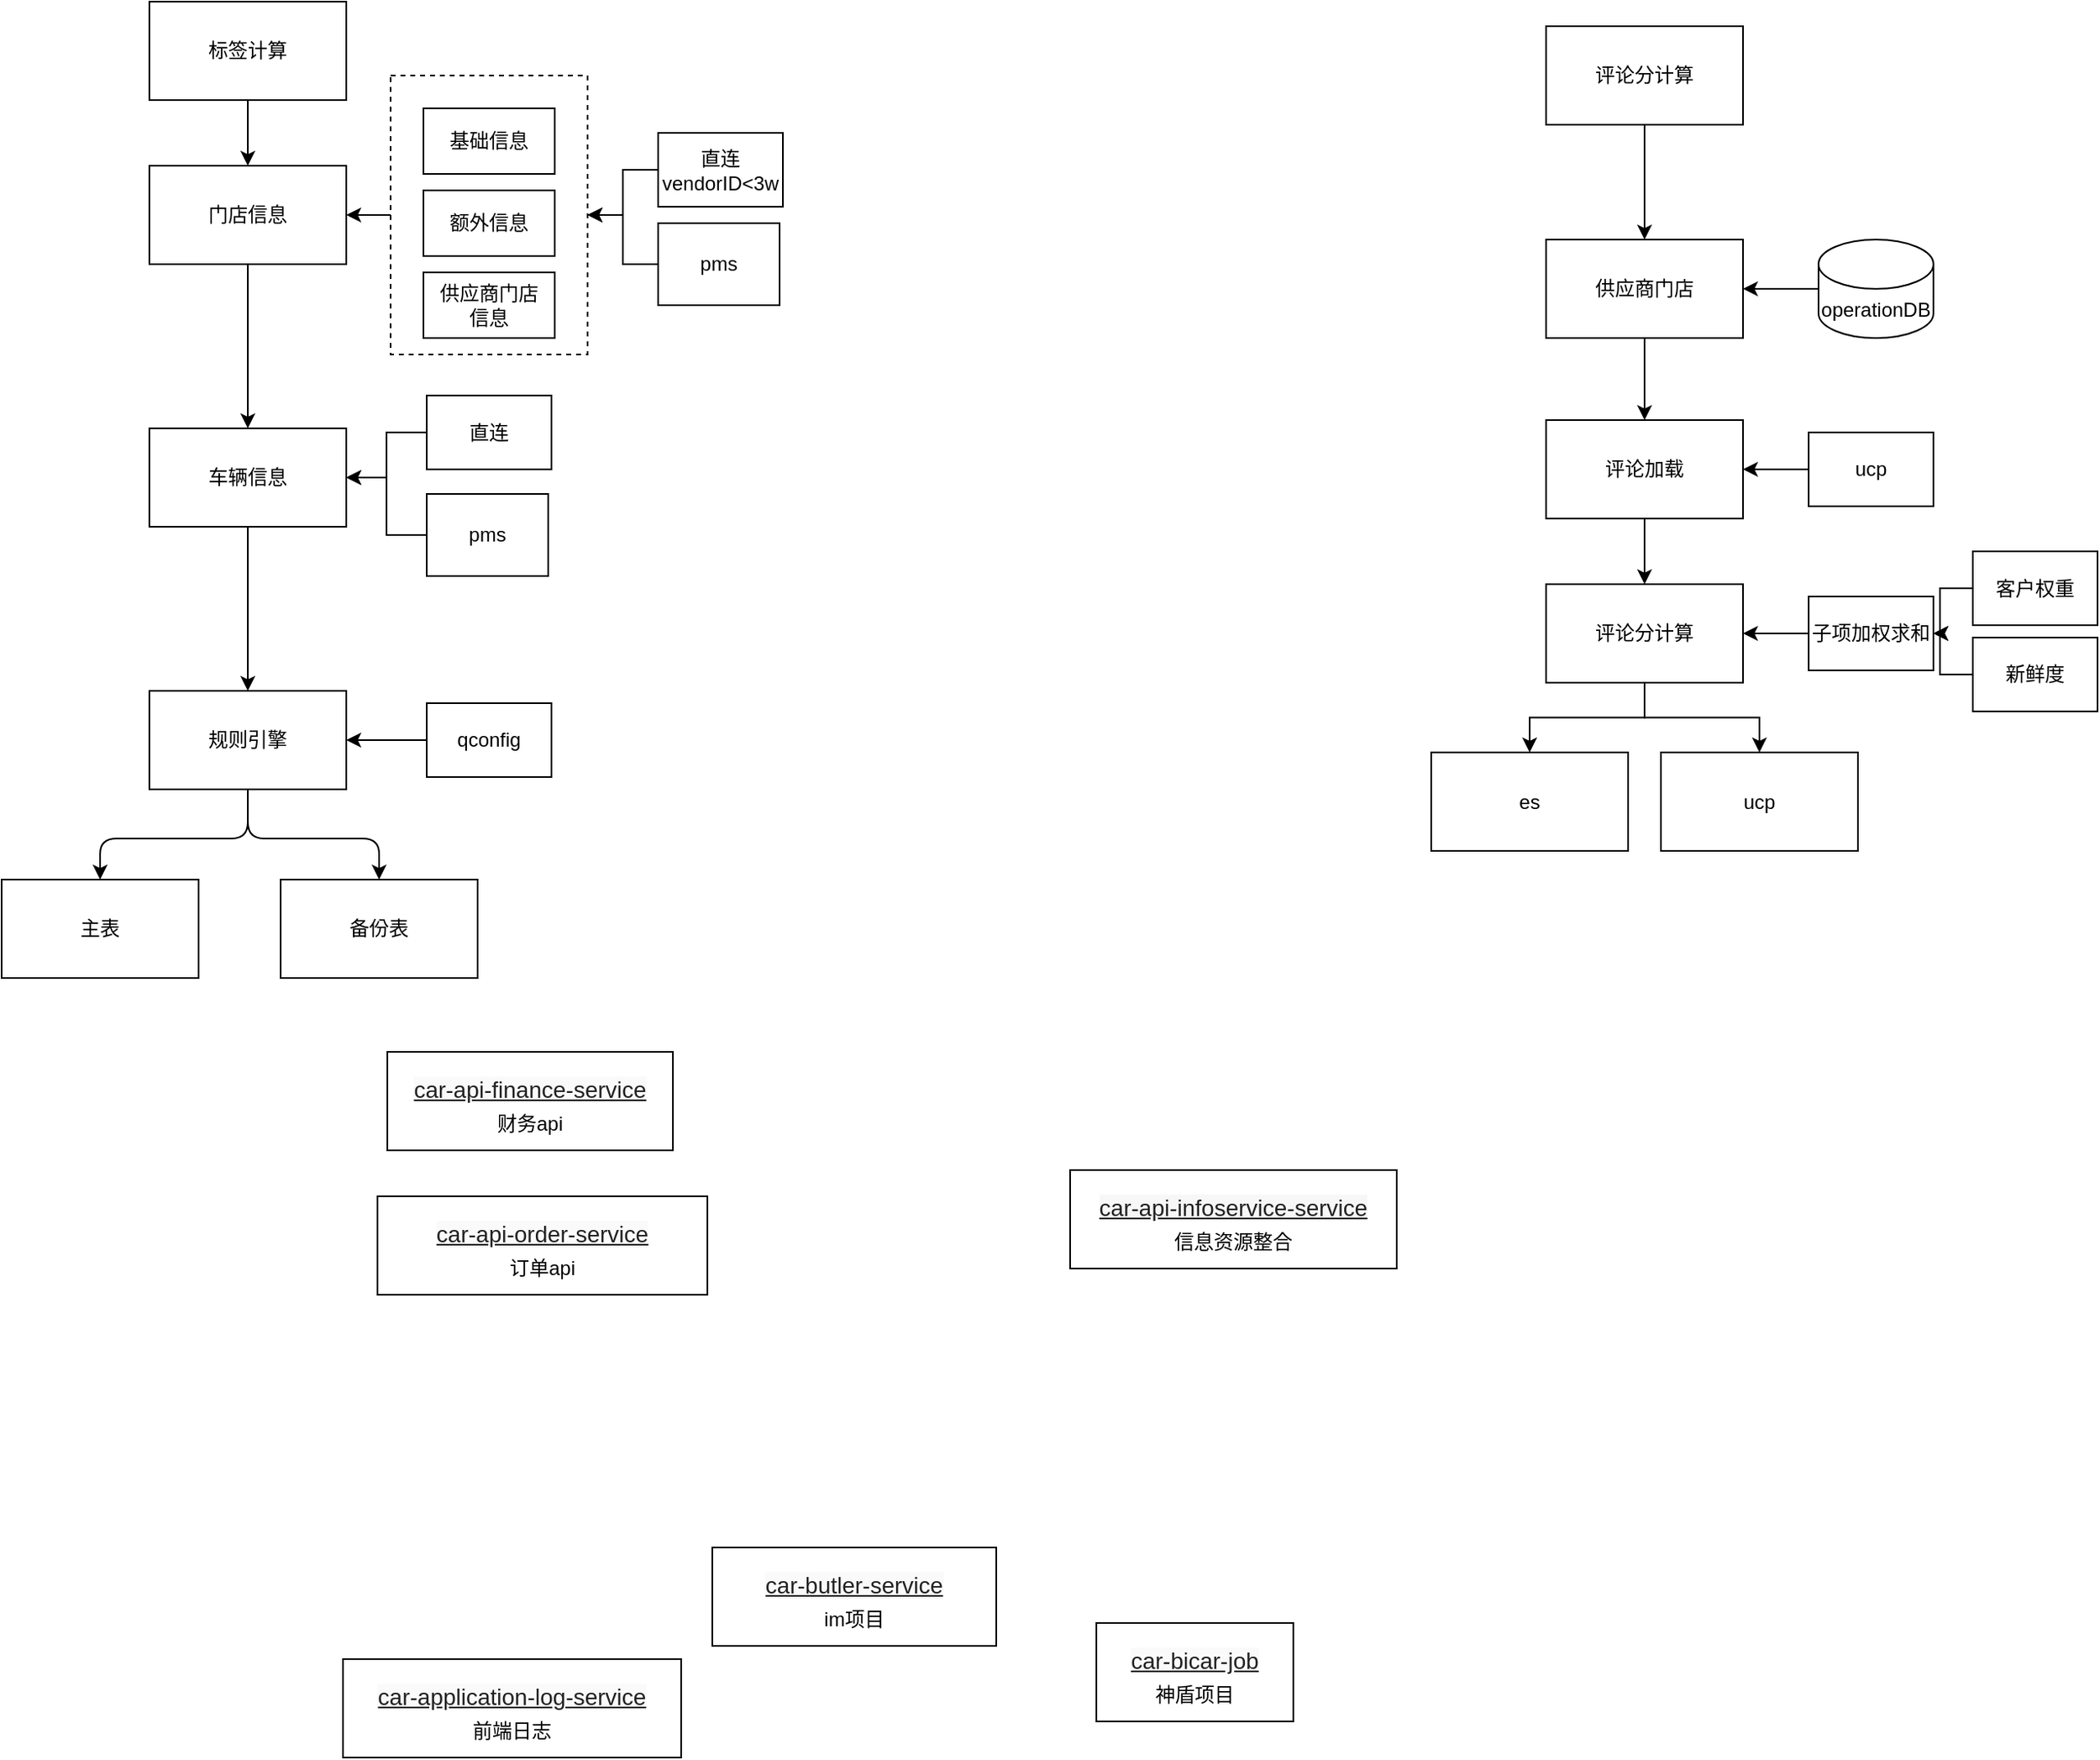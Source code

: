 <mxfile version="14.7.10" type="github" pages="4">
  <diagram id="86M54Zdc4KKlk3HMwRWE" name="第 1 页">
    <mxGraphModel dx="1673" dy="805" grid="0" gridSize="10" guides="1" tooltips="1" connect="1" arrows="1" fold="1" page="1" pageScale="1" pageWidth="827" pageHeight="1169" math="0" shadow="0">
      <root>
        <mxCell id="0" />
        <mxCell id="1" parent="0" />
        <mxCell id="G9yLi9A-UWY0JcPAgX2z-17" value="" style="rounded=0;whiteSpace=wrap;html=1;dashed=1;" parent="1" vertex="1">
          <mxGeometry x="267" y="95" width="120" height="170" as="geometry" />
        </mxCell>
        <mxCell id="1q7IrHJcRKKRbDeTo753-1" value="标签计算" style="rounded=0;whiteSpace=wrap;html=1;" parent="1" vertex="1">
          <mxGeometry x="120" y="50" width="120" height="60" as="geometry" />
        </mxCell>
        <mxCell id="1q7IrHJcRKKRbDeTo753-2" value="门店信息" style="rounded=0;whiteSpace=wrap;html=1;" parent="1" vertex="1">
          <mxGeometry x="120" y="150" width="120" height="60" as="geometry" />
        </mxCell>
        <mxCell id="1q7IrHJcRKKRbDeTo753-3" value="基础信息" style="rounded=0;whiteSpace=wrap;html=1;" parent="1" vertex="1">
          <mxGeometry x="287" y="115" width="80" height="40" as="geometry" />
        </mxCell>
        <mxCell id="1q7IrHJcRKKRbDeTo753-4" value="额外信息" style="rounded=0;whiteSpace=wrap;html=1;" parent="1" vertex="1">
          <mxGeometry x="287" y="165" width="80" height="40" as="geometry" />
        </mxCell>
        <mxCell id="1q7IrHJcRKKRbDeTo753-5" value="供应商门店&lt;br&gt;信息" style="rounded=0;whiteSpace=wrap;html=1;" parent="1" vertex="1">
          <mxGeometry x="287" y="215" width="80" height="40" as="geometry" />
        </mxCell>
        <mxCell id="G9yLi9A-UWY0JcPAgX2z-22" style="edgeStyle=orthogonalEdgeStyle;rounded=0;orthogonalLoop=1;jettySize=auto;html=1;" parent="1" source="1q7IrHJcRKKRbDeTo753-8" target="G9yLi9A-UWY0JcPAgX2z-17" edge="1">
          <mxGeometry relative="1" as="geometry" />
        </mxCell>
        <mxCell id="1q7IrHJcRKKRbDeTo753-8" value="pms" style="rounded=0;whiteSpace=wrap;html=1;" parent="1" vertex="1">
          <mxGeometry x="430" y="185" width="74" height="50" as="geometry" />
        </mxCell>
        <mxCell id="G9yLi9A-UWY0JcPAgX2z-21" style="edgeStyle=orthogonalEdgeStyle;rounded=0;orthogonalLoop=1;jettySize=auto;html=1;exitX=0;exitY=0.5;exitDx=0;exitDy=0;entryX=1;entryY=0.5;entryDx=0;entryDy=0;" parent="1" source="1q7IrHJcRKKRbDeTo753-9" target="G9yLi9A-UWY0JcPAgX2z-17" edge="1">
          <mxGeometry relative="1" as="geometry" />
        </mxCell>
        <mxCell id="1q7IrHJcRKKRbDeTo753-9" value="直连&lt;br&gt;vendorID&amp;lt;3w" style="rounded=0;whiteSpace=wrap;html=1;" parent="1" vertex="1">
          <mxGeometry x="430" y="130" width="76" height="45" as="geometry" />
        </mxCell>
        <mxCell id="1q7IrHJcRKKRbDeTo753-10" value="车辆信息" style="rounded=0;whiteSpace=wrap;html=1;" parent="1" vertex="1">
          <mxGeometry x="120" y="310" width="120" height="60" as="geometry" />
        </mxCell>
        <mxCell id="G9yLi9A-UWY0JcPAgX2z-23" style="edgeStyle=orthogonalEdgeStyle;rounded=0;orthogonalLoop=1;jettySize=auto;html=1;entryX=1;entryY=0.5;entryDx=0;entryDy=0;" parent="1" source="1q7IrHJcRKKRbDeTo753-11" target="1q7IrHJcRKKRbDeTo753-10" edge="1">
          <mxGeometry relative="1" as="geometry" />
        </mxCell>
        <mxCell id="1q7IrHJcRKKRbDeTo753-11" value="直连&lt;br&gt;" style="rounded=0;whiteSpace=wrap;html=1;" parent="1" vertex="1">
          <mxGeometry x="289" y="290" width="76" height="45" as="geometry" />
        </mxCell>
        <mxCell id="G9yLi9A-UWY0JcPAgX2z-24" style="edgeStyle=orthogonalEdgeStyle;rounded=0;orthogonalLoop=1;jettySize=auto;html=1;entryX=1;entryY=0.5;entryDx=0;entryDy=0;" parent="1" source="1q7IrHJcRKKRbDeTo753-12" target="1q7IrHJcRKKRbDeTo753-10" edge="1">
          <mxGeometry relative="1" as="geometry" />
        </mxCell>
        <mxCell id="1q7IrHJcRKKRbDeTo753-12" value="pms" style="rounded=0;whiteSpace=wrap;html=1;" parent="1" vertex="1">
          <mxGeometry x="289" y="350" width="74" height="50" as="geometry" />
        </mxCell>
        <mxCell id="1q7IrHJcRKKRbDeTo753-13" value="规则引擎" style="rounded=0;whiteSpace=wrap;html=1;" parent="1" vertex="1">
          <mxGeometry x="120" y="470" width="120" height="60" as="geometry" />
        </mxCell>
        <mxCell id="1q7IrHJcRKKRbDeTo753-14" value="备份表" style="rounded=0;whiteSpace=wrap;html=1;" parent="1" vertex="1">
          <mxGeometry x="200" y="585" width="120" height="60" as="geometry" />
        </mxCell>
        <mxCell id="1q7IrHJcRKKRbDeTo753-15" value="主表" style="rounded=0;whiteSpace=wrap;html=1;" parent="1" vertex="1">
          <mxGeometry x="30" y="585" width="120" height="60" as="geometry" />
        </mxCell>
        <mxCell id="1q7IrHJcRKKRbDeTo753-17" style="edgeStyle=orthogonalEdgeStyle;rounded=0;orthogonalLoop=1;jettySize=auto;html=1;exitX=0;exitY=0.5;exitDx=0;exitDy=0;" parent="1" source="1q7IrHJcRKKRbDeTo753-16" target="1q7IrHJcRKKRbDeTo753-13" edge="1">
          <mxGeometry relative="1" as="geometry" />
        </mxCell>
        <mxCell id="1q7IrHJcRKKRbDeTo753-16" value="qconfig" style="rounded=0;whiteSpace=wrap;html=1;" parent="1" vertex="1">
          <mxGeometry x="289" y="477.5" width="76" height="45" as="geometry" />
        </mxCell>
        <mxCell id="G9yLi9A-UWY0JcPAgX2z-25" style="edgeStyle=orthogonalEdgeStyle;rounded=0;orthogonalLoop=1;jettySize=auto;html=1;entryX=0.5;entryY=0;entryDx=0;entryDy=0;" parent="1" source="G9yLi9A-UWY0JcPAgX2z-1" target="G9yLi9A-UWY0JcPAgX2z-2" edge="1">
          <mxGeometry relative="1" as="geometry" />
        </mxCell>
        <mxCell id="G9yLi9A-UWY0JcPAgX2z-1" value="评论分计算" style="rounded=0;whiteSpace=wrap;html=1;" parent="1" vertex="1">
          <mxGeometry x="971" y="65" width="120" height="60" as="geometry" />
        </mxCell>
        <mxCell id="G9yLi9A-UWY0JcPAgX2z-26" style="edgeStyle=orthogonalEdgeStyle;rounded=0;orthogonalLoop=1;jettySize=auto;html=1;entryX=0.5;entryY=0;entryDx=0;entryDy=0;" parent="1" source="G9yLi9A-UWY0JcPAgX2z-2" target="G9yLi9A-UWY0JcPAgX2z-3" edge="1">
          <mxGeometry relative="1" as="geometry" />
        </mxCell>
        <mxCell id="G9yLi9A-UWY0JcPAgX2z-2" value="供应商门店" style="rounded=0;whiteSpace=wrap;html=1;" parent="1" vertex="1">
          <mxGeometry x="971" y="195" width="120" height="60" as="geometry" />
        </mxCell>
        <mxCell id="G9yLi9A-UWY0JcPAgX2z-27" style="edgeStyle=orthogonalEdgeStyle;rounded=0;orthogonalLoop=1;jettySize=auto;html=1;entryX=0.5;entryY=0;entryDx=0;entryDy=0;" parent="1" source="G9yLi9A-UWY0JcPAgX2z-3" target="G9yLi9A-UWY0JcPAgX2z-6" edge="1">
          <mxGeometry relative="1" as="geometry" />
        </mxCell>
        <mxCell id="G9yLi9A-UWY0JcPAgX2z-3" value="评论加载" style="rounded=0;whiteSpace=wrap;html=1;" parent="1" vertex="1">
          <mxGeometry x="971" y="305" width="120" height="60" as="geometry" />
        </mxCell>
        <mxCell id="G9yLi9A-UWY0JcPAgX2z-30" style="edgeStyle=orthogonalEdgeStyle;rounded=0;orthogonalLoop=1;jettySize=auto;html=1;entryX=1;entryY=0.5;entryDx=0;entryDy=0;" parent="1" source="G9yLi9A-UWY0JcPAgX2z-5" target="G9yLi9A-UWY0JcPAgX2z-3" edge="1">
          <mxGeometry relative="1" as="geometry" />
        </mxCell>
        <mxCell id="G9yLi9A-UWY0JcPAgX2z-5" value="ucp" style="rounded=0;whiteSpace=wrap;html=1;" parent="1" vertex="1">
          <mxGeometry x="1131" y="312.5" width="76" height="45" as="geometry" />
        </mxCell>
        <mxCell id="G9yLi9A-UWY0JcPAgX2z-28" style="edgeStyle=orthogonalEdgeStyle;rounded=0;orthogonalLoop=1;jettySize=auto;html=1;entryX=0.5;entryY=0;entryDx=0;entryDy=0;" parent="1" source="G9yLi9A-UWY0JcPAgX2z-6" target="G9yLi9A-UWY0JcPAgX2z-7" edge="1">
          <mxGeometry relative="1" as="geometry" />
        </mxCell>
        <mxCell id="G9yLi9A-UWY0JcPAgX2z-29" style="edgeStyle=orthogonalEdgeStyle;rounded=0;orthogonalLoop=1;jettySize=auto;html=1;entryX=0.5;entryY=0;entryDx=0;entryDy=0;" parent="1" source="G9yLi9A-UWY0JcPAgX2z-6" target="G9yLi9A-UWY0JcPAgX2z-8" edge="1">
          <mxGeometry relative="1" as="geometry" />
        </mxCell>
        <mxCell id="G9yLi9A-UWY0JcPAgX2z-6" value="评论分计算" style="rounded=0;whiteSpace=wrap;html=1;" parent="1" vertex="1">
          <mxGeometry x="971" y="405" width="120" height="60" as="geometry" />
        </mxCell>
        <mxCell id="G9yLi9A-UWY0JcPAgX2z-7" value="es" style="rounded=0;whiteSpace=wrap;html=1;" parent="1" vertex="1">
          <mxGeometry x="901" y="507.5" width="120" height="60" as="geometry" />
        </mxCell>
        <mxCell id="G9yLi9A-UWY0JcPAgX2z-8" value="ucp" style="rounded=0;whiteSpace=wrap;html=1;" parent="1" vertex="1">
          <mxGeometry x="1041" y="507.5" width="120" height="60" as="geometry" />
        </mxCell>
        <mxCell id="G9yLi9A-UWY0JcPAgX2z-32" style="edgeStyle=orthogonalEdgeStyle;rounded=0;orthogonalLoop=1;jettySize=auto;html=1;entryX=1;entryY=0.5;entryDx=0;entryDy=0;" parent="1" source="G9yLi9A-UWY0JcPAgX2z-9" target="G9yLi9A-UWY0JcPAgX2z-10" edge="1">
          <mxGeometry relative="1" as="geometry" />
        </mxCell>
        <mxCell id="G9yLi9A-UWY0JcPAgX2z-9" value="客户权重" style="rounded=0;whiteSpace=wrap;html=1;" parent="1" vertex="1">
          <mxGeometry x="1231" y="385" width="76" height="45" as="geometry" />
        </mxCell>
        <mxCell id="G9yLi9A-UWY0JcPAgX2z-31" style="edgeStyle=orthogonalEdgeStyle;rounded=0;orthogonalLoop=1;jettySize=auto;html=1;entryX=1;entryY=0.5;entryDx=0;entryDy=0;" parent="1" source="G9yLi9A-UWY0JcPAgX2z-10" target="G9yLi9A-UWY0JcPAgX2z-6" edge="1">
          <mxGeometry relative="1" as="geometry" />
        </mxCell>
        <mxCell id="G9yLi9A-UWY0JcPAgX2z-10" value="子项加权求和" style="rounded=0;whiteSpace=wrap;html=1;" parent="1" vertex="1">
          <mxGeometry x="1131" y="412.5" width="76" height="45" as="geometry" />
        </mxCell>
        <mxCell id="G9yLi9A-UWY0JcPAgX2z-33" style="edgeStyle=orthogonalEdgeStyle;rounded=0;orthogonalLoop=1;jettySize=auto;html=1;entryX=1;entryY=0.5;entryDx=0;entryDy=0;" parent="1" source="G9yLi9A-UWY0JcPAgX2z-11" target="G9yLi9A-UWY0JcPAgX2z-10" edge="1">
          <mxGeometry relative="1" as="geometry" />
        </mxCell>
        <mxCell id="G9yLi9A-UWY0JcPAgX2z-11" value="新鲜度" style="rounded=0;whiteSpace=wrap;html=1;" parent="1" vertex="1">
          <mxGeometry x="1231" y="437.5" width="76" height="45" as="geometry" />
        </mxCell>
        <mxCell id="G9yLi9A-UWY0JcPAgX2z-12" value="" style="endArrow=classic;html=1;exitX=0.5;exitY=1;exitDx=0;exitDy=0;entryX=0.5;entryY=0;entryDx=0;entryDy=0;" parent="1" source="1q7IrHJcRKKRbDeTo753-1" target="1q7IrHJcRKKRbDeTo753-2" edge="1">
          <mxGeometry width="50" height="50" relative="1" as="geometry">
            <mxPoint x="170" y="160" as="sourcePoint" />
            <mxPoint x="220" y="110" as="targetPoint" />
          </mxGeometry>
        </mxCell>
        <mxCell id="G9yLi9A-UWY0JcPAgX2z-13" value="" style="endArrow=classic;html=1;exitX=0.5;exitY=1;exitDx=0;exitDy=0;" parent="1" source="1q7IrHJcRKKRbDeTo753-2" edge="1">
          <mxGeometry width="50" height="50" relative="1" as="geometry">
            <mxPoint x="140" y="310" as="sourcePoint" />
            <mxPoint x="180" y="310" as="targetPoint" />
          </mxGeometry>
        </mxCell>
        <mxCell id="G9yLi9A-UWY0JcPAgX2z-14" value="" style="endArrow=classic;html=1;exitX=0.5;exitY=1;exitDx=0;exitDy=0;entryX=0.5;entryY=0;entryDx=0;entryDy=0;" parent="1" source="1q7IrHJcRKKRbDeTo753-10" target="1q7IrHJcRKKRbDeTo753-13" edge="1">
          <mxGeometry width="50" height="50" relative="1" as="geometry">
            <mxPoint x="150" y="320" as="sourcePoint" />
            <mxPoint x="200" y="270" as="targetPoint" />
          </mxGeometry>
        </mxCell>
        <mxCell id="G9yLi9A-UWY0JcPAgX2z-15" value="" style="endArrow=classic;html=1;exitX=0.5;exitY=1;exitDx=0;exitDy=0;entryX=0.5;entryY=0;entryDx=0;entryDy=0;" parent="1" source="1q7IrHJcRKKRbDeTo753-13" target="1q7IrHJcRKKRbDeTo753-14" edge="1">
          <mxGeometry width="50" height="50" relative="1" as="geometry">
            <mxPoint x="250" y="585" as="sourcePoint" />
            <mxPoint x="300" y="535" as="targetPoint" />
            <Array as="points">
              <mxPoint x="180" y="560" />
              <mxPoint x="260" y="560" />
            </Array>
          </mxGeometry>
        </mxCell>
        <mxCell id="G9yLi9A-UWY0JcPAgX2z-16" value="" style="endArrow=classic;html=1;exitX=0.5;exitY=1;exitDx=0;exitDy=0;entryX=0.5;entryY=0;entryDx=0;entryDy=0;" parent="1" source="1q7IrHJcRKKRbDeTo753-13" target="1q7IrHJcRKKRbDeTo753-15" edge="1">
          <mxGeometry width="50" height="50" relative="1" as="geometry">
            <mxPoint x="170" y="340" as="sourcePoint" />
            <mxPoint x="220" y="290" as="targetPoint" />
            <Array as="points">
              <mxPoint x="180" y="560" />
              <mxPoint x="90" y="560" />
            </Array>
          </mxGeometry>
        </mxCell>
        <mxCell id="G9yLi9A-UWY0JcPAgX2z-18" value="" style="endArrow=classic;html=1;entryX=1;entryY=0.5;entryDx=0;entryDy=0;exitX=0;exitY=0.5;exitDx=0;exitDy=0;" parent="1" source="G9yLi9A-UWY0JcPAgX2z-17" target="1q7IrHJcRKKRbDeTo753-2" edge="1">
          <mxGeometry width="50" height="50" relative="1" as="geometry">
            <mxPoint x="250" y="250" as="sourcePoint" />
            <mxPoint x="300" y="200" as="targetPoint" />
          </mxGeometry>
        </mxCell>
        <mxCell id="G9yLi9A-UWY0JcPAgX2z-35" style="edgeStyle=orthogonalEdgeStyle;rounded=0;orthogonalLoop=1;jettySize=auto;html=1;entryX=1;entryY=0.5;entryDx=0;entryDy=0;" parent="1" source="G9yLi9A-UWY0JcPAgX2z-34" target="G9yLi9A-UWY0JcPAgX2z-2" edge="1">
          <mxGeometry relative="1" as="geometry" />
        </mxCell>
        <mxCell id="G9yLi9A-UWY0JcPAgX2z-34" value="operationDB" style="shape=cylinder3;whiteSpace=wrap;html=1;boundedLbl=1;backgroundOutline=1;size=15;" parent="1" vertex="1">
          <mxGeometry x="1137" y="195" width="70" height="60" as="geometry" />
        </mxCell>
        <mxCell id="G9yLi9A-UWY0JcPAgX2z-36" value="&lt;a href=&quot;http://paas.ctripcorp.com/#/app/100015877/detail/info&quot; class=&quot;cd-text-blk-pri ng-binding ng-scope&quot; style=&quot;box-sizing: border-box ; font-family: &amp;#34;microsoft yahei&amp;#34; , &amp;#34;arial&amp;#34; , &amp;#34;helvetica&amp;#34; , sans-serif ; font-size: 14px ; line-height: 2 ; margin: 0px ; padding: 0px ; outline: 0px ; background-color: rgb(250 , 250 , 250) ; vertical-align: middle ; text-align: left ; color: rgba(0 , 0 , 0 , 0.87)&quot;&gt;car-api-finance-service&lt;/a&gt;&lt;br&gt;财务api" style="whiteSpace=wrap;html=1;rounded=0;sketch=0;" parent="1" vertex="1">
          <mxGeometry x="265" y="690" width="174" height="60" as="geometry" />
        </mxCell>
        <mxCell id="G9yLi9A-UWY0JcPAgX2z-37" value="&lt;a href=&quot;http://paas.ctripcorp.com/#/app/100028990/detail/info&quot; class=&quot;cd-text-blk-pri ng-binding ng-scope&quot; style=&quot;box-sizing: border-box ; font-family: &amp;#34;microsoft yahei&amp;#34; , &amp;#34;arial&amp;#34; , &amp;#34;helvetica&amp;#34; , sans-serif ; font-size: 14px ; line-height: 2 ; margin: 0px ; padding: 0px ; outline: 0px ; background-color: rgba(0 , 0 , 0 , 0.03) ; vertical-align: middle ; text-align: left ; color: rgba(0 , 0 , 0 , 0.87)&quot;&gt;car-api-infoservice-service&lt;/a&gt;&lt;br&gt;信息资源整合" style="whiteSpace=wrap;html=1;rounded=0;sketch=0;" parent="1" vertex="1">
          <mxGeometry x="681" y="762" width="199" height="60" as="geometry" />
        </mxCell>
        <mxCell id="G9yLi9A-UWY0JcPAgX2z-39" value="&lt;a href=&quot;http://paas.ctripcorp.com/#/app/100015793/detail/info&quot; class=&quot;cd-text-blk-pri ng-binding ng-scope&quot; style=&quot;box-sizing: border-box ; font-family: &amp;#34;microsoft yahei&amp;#34; , &amp;#34;arial&amp;#34; , &amp;#34;helvetica&amp;#34; , sans-serif ; font-size: 14px ; line-height: 2 ; margin: 0px ; padding: 0px ; outline: 0px ; background-color: rgb(250 , 250 , 250) ; vertical-align: middle ; text-align: left ; color: rgba(0 , 0 , 0 , 0.87)&quot;&gt;car-api-order-service&lt;/a&gt;&lt;br&gt;订单api" style="whiteSpace=wrap;html=1;rounded=0;sketch=0;" parent="1" vertex="1">
          <mxGeometry x="259" y="778" width="201" height="60" as="geometry" />
        </mxCell>
        <mxCell id="G9yLi9A-UWY0JcPAgX2z-41" value="&lt;a href=&quot;http://paas.ctripcorp.com/#/app/100030922/detail/info&quot; class=&quot;cd-text-blk-pri ng-binding ng-scope&quot; style=&quot;box-sizing: border-box ; font-family: &amp;#34;microsoft yahei&amp;#34; , &amp;#34;arial&amp;#34; , &amp;#34;helvetica&amp;#34; , sans-serif ; font-size: 14px ; line-height: 2 ; margin: 0px ; padding: 0px ; outline: 0px ; background-color: rgb(250 , 250 , 250) ; vertical-align: middle ; text-align: left ; color: rgba(0 , 0 , 0 , 0.87)&quot;&gt;car-application-log-service&lt;/a&gt;&lt;br&gt;前端日志" style="whiteSpace=wrap;html=1;rounded=0;sketch=0;" parent="1" vertex="1">
          <mxGeometry x="238" y="1060" width="206" height="60" as="geometry" />
        </mxCell>
        <mxCell id="G9yLi9A-UWY0JcPAgX2z-43" value="&lt;a href=&quot;http://paas.ctripcorp.com/#/app/100016495/detail/info&quot; class=&quot;cd-text-blk-pri ng-binding ng-scope&quot; style=&quot;box-sizing: border-box ; font-family: &amp;#34;microsoft yahei&amp;#34; , &amp;#34;arial&amp;#34; , &amp;#34;helvetica&amp;#34; , sans-serif ; font-size: 14px ; line-height: 2 ; margin: 0px ; padding: 0px ; outline: 0px ; background-color: rgb(250 , 250 , 250) ; vertical-align: middle ; text-align: left ; color: rgba(0 , 0 , 0 , 0.87)&quot;&gt;car-bicar-job&lt;/a&gt;&lt;br&gt;神盾项目" style="whiteSpace=wrap;html=1;rounded=0;sketch=0;" parent="1" vertex="1">
          <mxGeometry x="697" y="1038" width="120" height="60" as="geometry" />
        </mxCell>
        <mxCell id="G9yLi9A-UWY0JcPAgX2z-45" value="&lt;a href=&quot;http://paas.ctripcorp.com/#/app/100016698/detail/info&quot; class=&quot;cd-text-blk-pri ng-binding ng-scope&quot; style=&quot;box-sizing: border-box ; font-family: &amp;#34;microsoft yahei&amp;#34; , &amp;#34;arial&amp;#34; , &amp;#34;helvetica&amp;#34; , sans-serif ; font-size: 14px ; line-height: 2 ; margin: 0px ; padding: 0px ; outline: 0px ; background-color: rgb(250 , 250 , 250) ; vertical-align: middle ; text-align: left ; color: rgba(0 , 0 , 0 , 0.87)&quot;&gt;car-butler-service&lt;/a&gt;&lt;br&gt;im项目" style="whiteSpace=wrap;html=1;rounded=0;sketch=0;" parent="1" vertex="1">
          <mxGeometry x="463" y="992" width="173" height="60" as="geometry" />
        </mxCell>
      </root>
    </mxGraphModel>
  </diagram>
  <diagram id="dheDjm8__-StCTbA1Qz6" name="PrepayNotify">
    <mxGraphModel dx="3635" dy="555" grid="1" gridSize="10" guides="1" tooltips="1" connect="1" arrows="1" fold="1" page="1" pageScale="1" pageWidth="827" pageHeight="1169" math="0" shadow="0">
      <root>
        <mxCell id="6XB82AaUIucmRcIwyx3f-0" />
        <mxCell id="6XB82AaUIucmRcIwyx3f-1" parent="6XB82AaUIucmRcIwyx3f-0" />
        <mxCell id="tvKQcMdrMMNnRiWynG_E-0" style="edgeStyle=orthogonalEdgeStyle;rounded=0;orthogonalLoop=1;jettySize=auto;html=1;entryX=0.5;entryY=0;entryDx=0;entryDy=0;" parent="6XB82AaUIucmRcIwyx3f-1" source="6XB82AaUIucmRcIwyx3f-2" target="6XB82AaUIucmRcIwyx3f-3" edge="1">
          <mxGeometry relative="1" as="geometry" />
        </mxCell>
        <mxCell id="6XB82AaUIucmRcIwyx3f-2" value="msg" style="whiteSpace=wrap;html=1;rounded=0;sketch=0;" parent="6XB82AaUIucmRcIwyx3f-1" vertex="1">
          <mxGeometry x="210" y="10" width="90" height="50" as="geometry" />
        </mxCell>
        <mxCell id="6XB82AaUIucmRcIwyx3f-7" style="edgeStyle=orthogonalEdgeStyle;curved=0;rounded=1;sketch=0;orthogonalLoop=1;jettySize=auto;html=1;" parent="6XB82AaUIucmRcIwyx3f-1" source="6XB82AaUIucmRcIwyx3f-3" target="6XB82AaUIucmRcIwyx3f-4" edge="1">
          <mxGeometry relative="1" as="geometry" />
        </mxCell>
        <mxCell id="tvKQcMdrMMNnRiWynG_E-1" style="edgeStyle=orthogonalEdgeStyle;rounded=0;orthogonalLoop=1;jettySize=auto;html=1;entryX=0.5;entryY=0;entryDx=0;entryDy=0;" parent="6XB82AaUIucmRcIwyx3f-1" source="6XB82AaUIucmRcIwyx3f-3" target="6XB82AaUIucmRcIwyx3f-11" edge="1">
          <mxGeometry relative="1" as="geometry" />
        </mxCell>
        <mxCell id="6XB82AaUIucmRcIwyx3f-3" value="检查Supplement" style="rounded=0;whiteSpace=wrap;html=1;sketch=0;" parent="6XB82AaUIucmRcIwyx3f-1" vertex="1">
          <mxGeometry x="195" y="110" width="120" height="60" as="geometry" />
        </mxCell>
        <mxCell id="6XB82AaUIucmRcIwyx3f-4" value="字段异常" style="rounded=0;whiteSpace=wrap;html=1;sketch=0;" parent="6XB82AaUIucmRcIwyx3f-1" vertex="1">
          <mxGeometry x="380" y="125" width="64" height="30" as="geometry" />
        </mxCell>
        <mxCell id="6XB82AaUIucmRcIwyx3f-5" value="email" style="rounded=0;whiteSpace=wrap;html=1;sketch=0;" parent="6XB82AaUIucmRcIwyx3f-1" vertex="1">
          <mxGeometry x="460" y="110" width="64" height="30" as="geometry" />
        </mxCell>
        <mxCell id="6XB82AaUIucmRcIwyx3f-6" value="processlog" style="rounded=0;whiteSpace=wrap;html=1;sketch=0;" parent="6XB82AaUIucmRcIwyx3f-1" vertex="1">
          <mxGeometry x="460" y="150" width="64" height="30" as="geometry" />
        </mxCell>
        <mxCell id="6XB82AaUIucmRcIwyx3f-8" value="split(;)！=2" style="text;html=1;align=center;verticalAlign=middle;resizable=0;points=[];autosize=1;strokeColor=none;" parent="6XB82AaUIucmRcIwyx3f-1" vertex="1">
          <mxGeometry x="310" y="120" width="70" height="20" as="geometry" />
        </mxCell>
        <mxCell id="6XB82AaUIucmRcIwyx3f-9" value="ack true" style="rounded=0;whiteSpace=wrap;html=1;sketch=0;" parent="6XB82AaUIucmRcIwyx3f-1" vertex="1">
          <mxGeometry x="550" y="125" width="60" height="30" as="geometry" />
        </mxCell>
        <mxCell id="tvKQcMdrMMNnRiWynG_E-2" style="edgeStyle=orthogonalEdgeStyle;rounded=0;orthogonalLoop=1;jettySize=auto;html=1;entryX=0.5;entryY=0;entryDx=0;entryDy=0;" parent="6XB82AaUIucmRcIwyx3f-1" source="6XB82AaUIucmRcIwyx3f-11" target="6XB82AaUIucmRcIwyx3f-14" edge="1">
          <mxGeometry relative="1" as="geometry" />
        </mxCell>
        <mxCell id="6XB82AaUIucmRcIwyx3f-11" value="获取prepay" style="rounded=0;whiteSpace=wrap;html=1;sketch=0;" parent="6XB82AaUIucmRcIwyx3f-1" vertex="1">
          <mxGeometry x="195" y="250" width="120" height="60" as="geometry" />
        </mxCell>
        <mxCell id="6XB82AaUIucmRcIwyx3f-13" style="edgeStyle=orthogonalEdgeStyle;curved=0;rounded=1;sketch=0;orthogonalLoop=1;jettySize=auto;html=1;entryX=1;entryY=0.5;entryDx=0;entryDy=0;" parent="6XB82AaUIucmRcIwyx3f-1" source="6XB82AaUIucmRcIwyx3f-12" target="6XB82AaUIucmRcIwyx3f-11" edge="1">
          <mxGeometry relative="1" as="geometry" />
        </mxCell>
        <mxCell id="6XB82AaUIucmRcIwyx3f-12" value="已发起授权&lt;br&gt;已冻结&lt;br&gt;已扣款" style="rounded=0;whiteSpace=wrap;html=1;sketch=0;" parent="6XB82AaUIucmRcIwyx3f-1" vertex="1">
          <mxGeometry x="370" y="250" width="120" height="60" as="geometry" />
        </mxCell>
        <mxCell id="6XB82AaUIucmRcIwyx3f-20" style="edgeStyle=orthogonalEdgeStyle;curved=0;rounded=1;sketch=0;orthogonalLoop=1;jettySize=auto;html=1;entryX=0.5;entryY=0;entryDx=0;entryDy=0;" parent="6XB82AaUIucmRcIwyx3f-1" source="6XB82AaUIucmRcIwyx3f-14" target="6XB82AaUIucmRcIwyx3f-19" edge="1">
          <mxGeometry relative="1" as="geometry">
            <Array as="points">
              <mxPoint x="255" y="420" />
              <mxPoint x="1406" y="420" />
            </Array>
          </mxGeometry>
        </mxCell>
        <mxCell id="6XB82AaUIucmRcIwyx3f-21" value="else" style="edgeLabel;html=1;align=center;verticalAlign=middle;resizable=0;points=[];" parent="6XB82AaUIucmRcIwyx3f-20" vertex="1" connectable="0">
          <mxGeometry x="0.049" y="1" relative="1" as="geometry">
            <mxPoint as="offset" />
          </mxGeometry>
        </mxCell>
        <mxCell id="6XB82AaUIucmRcIwyx3f-22" style="edgeStyle=orthogonalEdgeStyle;curved=0;rounded=1;sketch=0;orthogonalLoop=1;jettySize=auto;html=1;entryX=0.5;entryY=0;entryDx=0;entryDy=0;" parent="6XB82AaUIucmRcIwyx3f-1" source="6XB82AaUIucmRcIwyx3f-14" target="6XB82AaUIucmRcIwyx3f-18" edge="1">
          <mxGeometry relative="1" as="geometry">
            <Array as="points">
              <mxPoint x="255" y="420" />
              <mxPoint x="840" y="420" />
            </Array>
          </mxGeometry>
        </mxCell>
        <mxCell id="6XB82AaUIucmRcIwyx3f-23" style="edgeStyle=orthogonalEdgeStyle;curved=0;rounded=1;sketch=0;orthogonalLoop=1;jettySize=auto;html=1;" parent="6XB82AaUIucmRcIwyx3f-1" source="6XB82AaUIucmRcIwyx3f-14" target="6XB82AaUIucmRcIwyx3f-16" edge="1">
          <mxGeometry relative="1" as="geometry" />
        </mxCell>
        <mxCell id="6XB82AaUIucmRcIwyx3f-24" style="edgeStyle=orthogonalEdgeStyle;curved=0;rounded=1;sketch=0;orthogonalLoop=1;jettySize=auto;html=1;entryX=0.5;entryY=0;entryDx=0;entryDy=0;" parent="6XB82AaUIucmRcIwyx3f-1" source="6XB82AaUIucmRcIwyx3f-14" target="6XB82AaUIucmRcIwyx3f-15" edge="1">
          <mxGeometry relative="1" as="geometry">
            <Array as="points">
              <mxPoint x="255" y="420" />
              <mxPoint x="-830" y="420" />
            </Array>
          </mxGeometry>
        </mxCell>
        <mxCell id="6XB82AaUIucmRcIwyx3f-14" value="获取order" style="rounded=0;whiteSpace=wrap;html=1;sketch=0;" parent="6XB82AaUIucmRcIwyx3f-1" vertex="1">
          <mxGeometry x="195" y="340" width="120" height="60" as="geometry" />
        </mxCell>
        <mxCell id="6XB82AaUIucmRcIwyx3f-26" style="edgeStyle=orthogonalEdgeStyle;curved=0;rounded=1;sketch=0;orthogonalLoop=1;jettySize=auto;html=1;entryX=0.5;entryY=0;entryDx=0;entryDy=0;" parent="6XB82AaUIucmRcIwyx3f-1" source="6XB82AaUIucmRcIwyx3f-15" target="6XB82AaUIucmRcIwyx3f-25" edge="1">
          <mxGeometry relative="1" as="geometry" />
        </mxCell>
        <mxCell id="6XB82AaUIucmRcIwyx3f-27" value="&lt;div style=&quot;color: rgb(212 , 212 , 212) ; background-color: rgb(30 , 30 , 30) ; font-family: &amp;#34;consolas&amp;#34; , &amp;#34;courier new&amp;#34; , monospace ; font-size: 14px ; line-height: 19px&quot;&gt;&lt;span style=&quot;color: #dcdcaa&quot;&gt;PrepayNotify&lt;/span&gt;&lt;/div&gt;" style="edgeLabel;html=1;align=center;verticalAlign=middle;resizable=0;points=[];" parent="6XB82AaUIucmRcIwyx3f-26" vertex="1" connectable="0">
          <mxGeometry x="0.244" y="1" relative="1" as="geometry">
            <mxPoint x="-1" y="-16" as="offset" />
          </mxGeometry>
        </mxCell>
        <mxCell id="6XB82AaUIucmRcIwyx3f-15" value="授权之违章押金6/&lt;br&gt;授权之租车押金5" style="rounded=0;whiteSpace=wrap;html=1;sketch=0;" parent="6XB82AaUIucmRcIwyx3f-1" vertex="1">
          <mxGeometry x="-890" y="450" width="120" height="60" as="geometry" />
        </mxCell>
        <mxCell id="6XB82AaUIucmRcIwyx3f-29" style="edgeStyle=orthogonalEdgeStyle;curved=0;rounded=1;sketch=0;orthogonalLoop=1;jettySize=auto;html=1;entryX=0.5;entryY=0;entryDx=0;entryDy=0;" parent="6XB82AaUIucmRcIwyx3f-1" source="6XB82AaUIucmRcIwyx3f-16" target="6XB82AaUIucmRcIwyx3f-28" edge="1">
          <mxGeometry relative="1" as="geometry" />
        </mxCell>
        <mxCell id="6XB82AaUIucmRcIwyx3f-16" value="扫码后付租车押金20/sm后违章押金21/扫码后付租车费和押金22" style="rounded=0;whiteSpace=wrap;html=1;sketch=0;" parent="6XB82AaUIucmRcIwyx3f-1" vertex="1">
          <mxGeometry x="120" y="450" width="120" height="60" as="geometry" />
        </mxCell>
        <mxCell id="6XB82AaUIucmRcIwyx3f-17" value="租车预授权/租车担保" style="whiteSpace=wrap;html=1;rounded=0;sketch=0;" parent="6XB82AaUIucmRcIwyx3f-1" vertex="1">
          <mxGeometry x="580" y="290" width="120" height="60" as="geometry" />
        </mxCell>
        <mxCell id="6XB82AaUIucmRcIwyx3f-18" value="租车担保3/违章担保4" style="rounded=0;whiteSpace=wrap;html=1;sketch=0;" parent="6XB82AaUIucmRcIwyx3f-1" vertex="1">
          <mxGeometry x="780" y="450" width="120" height="60" as="geometry" />
        </mxCell>
        <mxCell id="6XB82AaUIucmRcIwyx3f-19" value="租车预授权1/违章预授权2/扫码付租车7/扫码付违章8/pms补款11" style="rounded=0;whiteSpace=wrap;html=1;sketch=0;" parent="6XB82AaUIucmRcIwyx3f-1" vertex="1">
          <mxGeometry x="1305.5" y="450" width="200" height="60" as="geometry" />
        </mxCell>
        <mxCell id="6XB82AaUIucmRcIwyx3f-38" style="edgeStyle=orthogonalEdgeStyle;curved=0;rounded=1;sketch=0;orthogonalLoop=1;jettySize=auto;html=1;entryX=0.5;entryY=0;entryDx=0;entryDy=0;" parent="6XB82AaUIucmRcIwyx3f-1" source="6XB82AaUIucmRcIwyx3f-25" target="6XB82AaUIucmRcIwyx3f-35" edge="1">
          <mxGeometry relative="1" as="geometry" />
        </mxCell>
        <mxCell id="6XB82AaUIucmRcIwyx3f-39" style="edgeStyle=orthogonalEdgeStyle;curved=0;rounded=1;sketch=0;orthogonalLoop=1;jettySize=auto;html=1;entryX=0.5;entryY=0;entryDx=0;entryDy=0;" parent="6XB82AaUIucmRcIwyx3f-1" source="6XB82AaUIucmRcIwyx3f-25" target="6XB82AaUIucmRcIwyx3f-36" edge="1">
          <mxGeometry relative="1" as="geometry">
            <Array as="points">
              <mxPoint x="-830" y="700" />
              <mxPoint x="-500" y="700" />
            </Array>
          </mxGeometry>
        </mxCell>
        <mxCell id="6XB82AaUIucmRcIwyx3f-94" style="edgeStyle=orthogonalEdgeStyle;curved=0;rounded=1;sketch=0;orthogonalLoop=1;jettySize=auto;html=1;entryX=1;entryY=0.5;entryDx=0;entryDy=0;" parent="6XB82AaUIucmRcIwyx3f-1" source="6XB82AaUIucmRcIwyx3f-25" target="6XB82AaUIucmRcIwyx3f-32" edge="1">
          <mxGeometry relative="1" as="geometry" />
        </mxCell>
        <mxCell id="6XB82AaUIucmRcIwyx3f-25" value="数据加载" style="rounded=0;whiteSpace=wrap;html=1;sketch=0;" parent="6XB82AaUIucmRcIwyx3f-1" vertex="1">
          <mxGeometry x="-890" y="600" width="120" height="60" as="geometry" />
        </mxCell>
        <mxCell id="6XB82AaUIucmRcIwyx3f-129" style="edgeStyle=orthogonalEdgeStyle;curved=0;rounded=1;sketch=0;orthogonalLoop=1;jettySize=auto;html=1;entryX=0.5;entryY=0;entryDx=0;entryDy=0;" parent="6XB82AaUIucmRcIwyx3f-1" source="6XB82AaUIucmRcIwyx3f-28" target="6XB82AaUIucmRcIwyx3f-128" edge="1">
          <mxGeometry relative="1" as="geometry">
            <Array as="points">
              <mxPoint x="180" y="690" />
              <mxPoint x="-40" y="690" />
            </Array>
          </mxGeometry>
        </mxCell>
        <mxCell id="6XB82AaUIucmRcIwyx3f-28" value="数据加载" style="rounded=0;whiteSpace=wrap;html=1;sketch=0;" parent="6XB82AaUIucmRcIwyx3f-1" vertex="1">
          <mxGeometry x="120" y="600" width="120" height="60" as="geometry" />
        </mxCell>
        <mxCell id="6XB82AaUIucmRcIwyx3f-30" value="&lt;div style=&quot;color: rgb(212, 212, 212); background-color: rgb(30, 30, 30); font-family: consolas, &amp;quot;courier new&amp;quot;, monospace; font-weight: normal; font-size: 14px; line-height: 19px;&quot;&gt;&lt;div&gt;&lt;span style=&quot;color: #dcdcaa&quot;&gt;PrepayNotifyQR&lt;/span&gt;&lt;/div&gt;&lt;/div&gt;" style="text;whiteSpace=wrap;html=1;" parent="6XB82AaUIucmRcIwyx3f-1" vertex="1">
          <mxGeometry x="120" y="540" width="130" height="30" as="geometry" />
        </mxCell>
        <mxCell id="6XB82AaUIucmRcIwyx3f-32" value="人工订单&lt;br&gt;qconfig-&lt;span style=&quot;color: rgb(23 , 43 , 77) ; font-family: , &amp;#34;blinkmacsystemfont&amp;#34; , &amp;#34;segoe ui&amp;#34; , &amp;#34;roboto&amp;#34; , &amp;#34;oxygen&amp;#34; , &amp;#34;ubuntu&amp;#34; , &amp;#34;fira sans&amp;#34; , &amp;#34;droid sans&amp;#34; , &amp;#34;helvetica neue&amp;#34; , sans-serif ; font-size: 14px ; text-align: left ; background-color: rgb(255 , 255 , 255)&quot;&gt;100008267&lt;br&gt;&lt;/span&gt;&lt;div style=&quot;color: rgb(212 , 212 , 212) ; background-color: rgb(30 , 30 , 30) ; font-family: &amp;#34;consolas&amp;#34; , &amp;#34;courier new&amp;#34; , monospace ; font-size: 14px ; line-height: 19px&quot;&gt;&lt;span style=&quot;color: #ce9178&quot;&gt;IgnoreOrders&lt;/span&gt;&lt;/div&gt;" style="rounded=1;whiteSpace=wrap;html=1;sketch=0;" parent="6XB82AaUIucmRcIwyx3f-1" vertex="1">
          <mxGeometry x="-1050" y="570" width="120" height="60" as="geometry" />
        </mxCell>
        <mxCell id="6XB82AaUIucmRcIwyx3f-93" style="edgeStyle=orthogonalEdgeStyle;curved=0;rounded=1;sketch=0;orthogonalLoop=1;jettySize=auto;html=1;entryX=0;entryY=0.5;entryDx=0;entryDy=0;" parent="6XB82AaUIucmRcIwyx3f-1" source="6XB82AaUIucmRcIwyx3f-33" target="6XB82AaUIucmRcIwyx3f-25" edge="1">
          <mxGeometry relative="1" as="geometry" />
        </mxCell>
        <mxCell id="6XB82AaUIucmRcIwyx3f-33" value="租车授权信息+&lt;br&gt;订单信息回调" style="rounded=1;whiteSpace=wrap;html=1;sketch=0;" parent="6XB82AaUIucmRcIwyx3f-1" vertex="1">
          <mxGeometry x="-1050" y="645" width="120" height="60" as="geometry" />
        </mxCell>
        <mxCell id="6XB82AaUIucmRcIwyx3f-41" style="edgeStyle=orthogonalEdgeStyle;curved=0;rounded=1;sketch=0;orthogonalLoop=1;jettySize=auto;html=1;entryX=0.5;entryY=0;entryDx=0;entryDy=0;" parent="6XB82AaUIucmRcIwyx3f-1" source="6XB82AaUIucmRcIwyx3f-35" target="6XB82AaUIucmRcIwyx3f-40" edge="1">
          <mxGeometry relative="1" as="geometry">
            <Array as="points">
              <mxPoint x="-910" y="830" />
              <mxPoint x="-1330" y="830" />
            </Array>
          </mxGeometry>
        </mxCell>
        <mxCell id="6XB82AaUIucmRcIwyx3f-76" style="edgeStyle=orthogonalEdgeStyle;curved=0;rounded=1;sketch=0;orthogonalLoop=1;jettySize=auto;html=1;entryX=0.5;entryY=0;entryDx=0;entryDy=0;" parent="6XB82AaUIucmRcIwyx3f-1" source="6XB82AaUIucmRcIwyx3f-35" target="6XB82AaUIucmRcIwyx3f-77" edge="1">
          <mxGeometry relative="1" as="geometry">
            <mxPoint x="-870" y="860" as="targetPoint" />
            <Array as="points">
              <mxPoint x="-910" y="850" />
            </Array>
          </mxGeometry>
        </mxCell>
        <mxCell id="6XB82AaUIucmRcIwyx3f-35" value="信用卡授权+&lt;br&gt;不授权订单强制扣款" style="rounded=0;whiteSpace=wrap;html=1;sketch=0;" parent="6XB82AaUIucmRcIwyx3f-1" vertex="1">
          <mxGeometry x="-970" y="740" width="120" height="60" as="geometry" />
        </mxCell>
        <mxCell id="6XB82AaUIucmRcIwyx3f-96" value="" style="edgeStyle=orthogonalEdgeStyle;curved=0;rounded=1;sketch=0;orthogonalLoop=1;jettySize=auto;html=1;" parent="6XB82AaUIucmRcIwyx3f-1" source="6XB82AaUIucmRcIwyx3f-36" target="6XB82AaUIucmRcIwyx3f-95" edge="1">
          <mxGeometry relative="1" as="geometry" />
        </mxCell>
        <mxCell id="6XB82AaUIucmRcIwyx3f-122" style="edgeStyle=orthogonalEdgeStyle;curved=0;rounded=1;sketch=0;orthogonalLoop=1;jettySize=auto;html=1;entryX=0.5;entryY=0;entryDx=0;entryDy=0;" parent="6XB82AaUIucmRcIwyx3f-1" source="6XB82AaUIucmRcIwyx3f-36" target="6XB82AaUIucmRcIwyx3f-119" edge="1">
          <mxGeometry relative="1" as="geometry">
            <Array as="points">
              <mxPoint x="-500" y="830" />
              <mxPoint x="-380" y="830" />
            </Array>
          </mxGeometry>
        </mxCell>
        <mxCell id="6XB82AaUIucmRcIwyx3f-36" value="else" style="rounded=0;whiteSpace=wrap;html=1;sketch=0;" parent="6XB82AaUIucmRcIwyx3f-1" vertex="1">
          <mxGeometry x="-560" y="740" width="120" height="60" as="geometry" />
        </mxCell>
        <mxCell id="6XB82AaUIucmRcIwyx3f-51" style="edgeStyle=orthogonalEdgeStyle;curved=0;rounded=1;sketch=0;orthogonalLoop=1;jettySize=auto;html=1;entryX=0;entryY=0.5;entryDx=0;entryDy=0;" parent="6XB82AaUIucmRcIwyx3f-1" source="6XB82AaUIucmRcIwyx3f-37" target="6XB82AaUIucmRcIwyx3f-35" edge="1">
          <mxGeometry relative="1" as="geometry" />
        </mxCell>
        <mxCell id="6XB82AaUIucmRcIwyx3f-37" value="Sys_DicItem&lt;br&gt;CompulsoryCheckoff&lt;br&gt;根据cityid，vendorid" style="rounded=1;whiteSpace=wrap;html=1;sketch=0;" parent="6XB82AaUIucmRcIwyx3f-1" vertex="1">
          <mxGeometry x="-1170" y="740" width="120" height="60" as="geometry" />
        </mxCell>
        <mxCell id="6XB82AaUIucmRcIwyx3f-43" style="edgeStyle=orthogonalEdgeStyle;curved=0;rounded=1;sketch=0;orthogonalLoop=1;jettySize=auto;html=1;entryX=0.5;entryY=0;entryDx=0;entryDy=0;" parent="6XB82AaUIucmRcIwyx3f-1" source="6XB82AaUIucmRcIwyx3f-40" target="6XB82AaUIucmRcIwyx3f-42" edge="1">
          <mxGeometry relative="1" as="geometry" />
        </mxCell>
        <mxCell id="6XB82AaUIucmRcIwyx3f-40" value="授权之租车押金" style="rounded=0;whiteSpace=wrap;html=1;sketch=0;" parent="6XB82AaUIucmRcIwyx3f-1" vertex="1">
          <mxGeometry x="-1390" y="850" width="120" height="60" as="geometry" />
        </mxCell>
        <mxCell id="6XB82AaUIucmRcIwyx3f-45" style="edgeStyle=orthogonalEdgeStyle;curved=0;rounded=1;sketch=0;orthogonalLoop=1;jettySize=auto;html=1;" parent="6XB82AaUIucmRcIwyx3f-1" source="6XB82AaUIucmRcIwyx3f-42" target="6XB82AaUIucmRcIwyx3f-44" edge="1">
          <mxGeometry relative="1" as="geometry" />
        </mxCell>
        <mxCell id="6XB82AaUIucmRcIwyx3f-54" style="edgeStyle=orthogonalEdgeStyle;curved=0;rounded=1;sketch=0;orthogonalLoop=1;jettySize=auto;html=1;entryX=0.5;entryY=0;entryDx=0;entryDy=0;" parent="6XB82AaUIucmRcIwyx3f-1" source="6XB82AaUIucmRcIwyx3f-42" target="6XB82AaUIucmRcIwyx3f-52" edge="1">
          <mxGeometry relative="1" as="geometry">
            <Array as="points">
              <mxPoint x="-1410" y="1020" />
              <mxPoint x="-1330" y="1020" />
            </Array>
          </mxGeometry>
        </mxCell>
        <mxCell id="6XB82AaUIucmRcIwyx3f-42" value="isNewPmsProcess" style="rounded=0;whiteSpace=wrap;html=1;sketch=0;" parent="6XB82AaUIucmRcIwyx3f-1" vertex="1">
          <mxGeometry x="-1470" y="950" width="120" height="60" as="geometry" />
        </mxCell>
        <mxCell id="6XB82AaUIucmRcIwyx3f-46" style="edgeStyle=orthogonalEdgeStyle;curved=0;rounded=1;sketch=0;orthogonalLoop=1;jettySize=auto;html=1;entryX=1;entryY=0.5;entryDx=0;entryDy=0;" parent="6XB82AaUIucmRcIwyx3f-1" source="6XB82AaUIucmRcIwyx3f-44" target="6XB82AaUIucmRcIwyx3f-48" edge="1">
          <mxGeometry relative="1" as="geometry">
            <mxPoint x="-1560" y="1060" as="targetPoint" />
          </mxGeometry>
        </mxCell>
        <mxCell id="6XB82AaUIucmRcIwyx3f-53" style="edgeStyle=orthogonalEdgeStyle;curved=0;rounded=1;sketch=0;orthogonalLoop=1;jettySize=auto;html=1;entryX=0.5;entryY=0;entryDx=0;entryDy=0;" parent="6XB82AaUIucmRcIwyx3f-1" source="6XB82AaUIucmRcIwyx3f-44" target="6XB82AaUIucmRcIwyx3f-52" edge="1">
          <mxGeometry relative="1" as="geometry" />
        </mxCell>
        <mxCell id="6XB82AaUIucmRcIwyx3f-44" value="信用卡车损开关||&lt;br&gt;信用卡车损UID" style="rounded=1;whiteSpace=wrap;html=1;sketch=0;" parent="6XB82AaUIucmRcIwyx3f-1" vertex="1">
          <mxGeometry x="-1470" y="1030" width="120" height="60" as="geometry" />
        </mxCell>
        <mxCell id="D6KXNDg8LHqrNTGITyN3-1" style="edgeStyle=orthogonalEdgeStyle;rounded=0;orthogonalLoop=1;jettySize=auto;html=1;" parent="6XB82AaUIucmRcIwyx3f-1" source="6XB82AaUIucmRcIwyx3f-48" target="D6KXNDg8LHqrNTGITyN3-0" edge="1">
          <mxGeometry relative="1" as="geometry" />
        </mxCell>
        <mxCell id="6XB82AaUIucmRcIwyx3f-48" value="&lt;span style=&quot;color: rgba(0 , 0 , 0 , 0.87) ; font-family: &amp;#34;microsoft yahei&amp;#34; , &amp;#34;arial&amp;#34; , &amp;#34;helvetica&amp;#34; , sans-serif ; font-size: 14px ; background-color: rgb(250 , 250 , 250)&quot;&gt;car-order-biz-pool-service&lt;/span&gt;" style="rounded=1;whiteSpace=wrap;html=1;sketch=0;" parent="6XB82AaUIucmRcIwyx3f-1" vertex="1">
          <mxGeometry x="-1680" y="1030" width="120" height="60" as="geometry" />
        </mxCell>
        <mxCell id="6XB82AaUIucmRcIwyx3f-50" value="通过则" style="text;html=1;align=center;verticalAlign=middle;resizable=0;points=[];autosize=1;strokeColor=none;" parent="6XB82AaUIucmRcIwyx3f-1" vertex="1">
          <mxGeometry x="-1535" y="1040" width="50" height="20" as="geometry" />
        </mxCell>
        <mxCell id="m0H1tdzTo6Gbik0waF_g-0" style="edgeStyle=orthogonalEdgeStyle;rounded=0;orthogonalLoop=1;jettySize=auto;html=1;entryX=0.5;entryY=0;entryDx=0;entryDy=0;" parent="6XB82AaUIucmRcIwyx3f-1" source="6XB82AaUIucmRcIwyx3f-52" target="6XB82AaUIucmRcIwyx3f-56" edge="1">
          <mxGeometry relative="1" as="geometry" />
        </mxCell>
        <mxCell id="6XB82AaUIucmRcIwyx3f-52" value="更新租车授权信息的扣车损金额" style="rounded=0;whiteSpace=wrap;html=1;sketch=0;" parent="6XB82AaUIucmRcIwyx3f-1" vertex="1">
          <mxGeometry x="-1390" y="1140" width="120" height="60" as="geometry" />
        </mxCell>
        <mxCell id="6XB82AaUIucmRcIwyx3f-55" value="不是新逻辑" style="text;html=1;align=center;verticalAlign=middle;resizable=0;points=[];autosize=1;strokeColor=none;" parent="6XB82AaUIucmRcIwyx3f-1" vertex="1">
          <mxGeometry x="-1413" y="1100" width="80" height="20" as="geometry" />
        </mxCell>
        <mxCell id="m0H1tdzTo6Gbik0waF_g-1" style="edgeStyle=orthogonalEdgeStyle;rounded=0;orthogonalLoop=1;jettySize=auto;html=1;entryX=0.5;entryY=0;entryDx=0;entryDy=0;" parent="6XB82AaUIucmRcIwyx3f-1" source="6XB82AaUIucmRcIwyx3f-56" target="6XB82AaUIucmRcIwyx3f-57" edge="1">
          <mxGeometry relative="1" as="geometry" />
        </mxCell>
        <mxCell id="6XB82AaUIucmRcIwyx3f-56" value="计算总额与扣款" style="rounded=0;whiteSpace=wrap;html=1;sketch=0;" parent="6XB82AaUIucmRcIwyx3f-1" vertex="1">
          <mxGeometry x="-1390" y="1240" width="120" height="60" as="geometry" />
        </mxCell>
        <mxCell id="6XB82AaUIucmRcIwyx3f-59" style="edgeStyle=orthogonalEdgeStyle;curved=0;rounded=1;sketch=0;orthogonalLoop=1;jettySize=auto;html=1;entryX=1;entryY=0.5;entryDx=0;entryDy=0;" parent="6XB82AaUIucmRcIwyx3f-1" source="6XB82AaUIucmRcIwyx3f-57" target="6XB82AaUIucmRcIwyx3f-58" edge="1">
          <mxGeometry relative="1" as="geometry" />
        </mxCell>
        <mxCell id="6XB82AaUIucmRcIwyx3f-70" style="edgeStyle=orthogonalEdgeStyle;curved=0;rounded=1;sketch=0;orthogonalLoop=1;jettySize=auto;html=1;entryX=1;entryY=0.5;entryDx=0;entryDy=0;" parent="6XB82AaUIucmRcIwyx3f-1" source="6XB82AaUIucmRcIwyx3f-57" target="6XB82AaUIucmRcIwyx3f-69" edge="1">
          <mxGeometry relative="1" as="geometry" />
        </mxCell>
        <mxCell id="6XB82AaUIucmRcIwyx3f-57" value="转扣/解冻" style="rounded=0;whiteSpace=wrap;html=1;sketch=0;" parent="6XB82AaUIucmRcIwyx3f-1" vertex="1">
          <mxGeometry x="-1390" y="1334" width="120" height="60" as="geometry" />
        </mxCell>
        <mxCell id="6XB82AaUIucmRcIwyx3f-58" value="PrepayNotifyVC" style="rounded=0;whiteSpace=wrap;html=1;sketch=0;" parent="6XB82AaUIucmRcIwyx3f-1" vertex="1">
          <mxGeometry x="-1570" y="1364" width="100" height="30" as="geometry" />
        </mxCell>
        <mxCell id="6XB82AaUIucmRcIwyx3f-60" value="失败" style="text;html=1;align=center;verticalAlign=middle;resizable=0;points=[];autosize=1;strokeColor=none;" parent="6XB82AaUIucmRcIwyx3f-1" vertex="1">
          <mxGeometry x="-1430" y="1374" width="40" height="20" as="geometry" />
        </mxCell>
        <mxCell id="6XB82AaUIucmRcIwyx3f-63" style="edgeStyle=orthogonalEdgeStyle;curved=0;rounded=1;sketch=0;orthogonalLoop=1;jettySize=auto;html=1;" parent="6XB82AaUIucmRcIwyx3f-1" source="6XB82AaUIucmRcIwyx3f-61" target="6XB82AaUIucmRcIwyx3f-62" edge="1">
          <mxGeometry relative="1" as="geometry" />
        </mxCell>
        <mxCell id="6XB82AaUIucmRcIwyx3f-65" style="edgeStyle=orthogonalEdgeStyle;curved=0;rounded=1;sketch=0;orthogonalLoop=1;jettySize=auto;html=1;entryX=1;entryY=0.5;entryDx=0;entryDy=0;" parent="6XB82AaUIucmRcIwyx3f-1" source="6XB82AaUIucmRcIwyx3f-61" target="6XB82AaUIucmRcIwyx3f-64" edge="1">
          <mxGeometry relative="1" as="geometry" />
        </mxCell>
        <mxCell id="6XB82AaUIucmRcIwyx3f-61" value="转扣结算" style="rounded=0;whiteSpace=wrap;html=1;sketch=0;" parent="6XB82AaUIucmRcIwyx3f-1" vertex="1">
          <mxGeometry x="-1390" y="1414" width="120" height="60" as="geometry" />
        </mxCell>
        <mxCell id="6XB82AaUIucmRcIwyx3f-62" value="更新预授权表信息" style="rounded=0;whiteSpace=wrap;html=1;sketch=0;" parent="6XB82AaUIucmRcIwyx3f-1" vertex="1">
          <mxGeometry x="-1570" y="1404" width="100" height="40" as="geometry" />
        </mxCell>
        <mxCell id="6XB82AaUIucmRcIwyx3f-64" value="添加结算记录" style="rounded=0;whiteSpace=wrap;html=1;sketch=0;" parent="6XB82AaUIucmRcIwyx3f-1" vertex="1">
          <mxGeometry x="-1570" y="1454" width="100" height="40" as="geometry" />
        </mxCell>
        <mxCell id="6XB82AaUIucmRcIwyx3f-67" style="edgeStyle=orthogonalEdgeStyle;curved=0;rounded=1;sketch=0;orthogonalLoop=1;jettySize=auto;html=1;" parent="6XB82AaUIucmRcIwyx3f-1" source="6XB82AaUIucmRcIwyx3f-66" edge="1">
          <mxGeometry relative="1" as="geometry">
            <mxPoint x="-1450" y="1524" as="targetPoint" />
          </mxGeometry>
        </mxCell>
        <mxCell id="6XB82AaUIucmRcIwyx3f-66" value="更新账单" style="rounded=0;whiteSpace=wrap;html=1;sketch=0;" parent="6XB82AaUIucmRcIwyx3f-1" vertex="1">
          <mxGeometry x="-1390" y="1494" width="120" height="60" as="geometry" />
        </mxCell>
        <mxCell id="6XB82AaUIucmRcIwyx3f-68" value="&lt;br&gt;&lt;span style=&quot;color: rgba(0 , 0 , 0 , 0.87) ; font-family: &amp;#34;microsoft yahei&amp;#34; , &amp;#34;arial&amp;#34; , &amp;#34;helvetica&amp;#34; , sans-serif ; font-size: 14px ; background-color: rgb(250 , 250 , 250)&quot;&gt;car-sdprocess-service&lt;br&gt;&lt;/span&gt;100008267" style="rounded=0;whiteSpace=wrap;html=1;sketch=0;" parent="6XB82AaUIucmRcIwyx3f-1" vertex="1">
          <mxGeometry x="-1600" y="1504" width="150" height="40" as="geometry" />
        </mxCell>
        <mxCell id="6XB82AaUIucmRcIwyx3f-69" value="&lt;br&gt;&lt;span style=&quot;color: rgba(0 , 0 , 0 , 0.87) ; font-family: &amp;#34;microsoft yahei&amp;#34; , &amp;#34;arial&amp;#34; , &amp;#34;helvetica&amp;#34; , sans-serif ; font-size: 14px ; background-color: rgb(250 , 250 , 250)&quot;&gt;car-sdprocess-service&lt;br&gt;&lt;/span&gt;100008267" style="rounded=0;whiteSpace=wrap;html=1;sketch=0;" parent="6XB82AaUIucmRcIwyx3f-1" vertex="1">
          <mxGeometry x="-1600" y="1314" width="150" height="40" as="geometry" />
        </mxCell>
        <mxCell id="6XB82AaUIucmRcIwyx3f-73" style="edgeStyle=orthogonalEdgeStyle;curved=0;rounded=1;sketch=0;orthogonalLoop=1;jettySize=auto;html=1;entryX=0.5;entryY=0;entryDx=0;entryDy=0;" parent="6XB82AaUIucmRcIwyx3f-1" source="6XB82AaUIucmRcIwyx3f-72" target="6XB82AaUIucmRcIwyx3f-74" edge="1">
          <mxGeometry relative="1" as="geometry">
            <mxPoint x="-1400" y="1664" as="targetPoint" />
          </mxGeometry>
        </mxCell>
        <mxCell id="tvKQcMdrMMNnRiWynG_E-6" style="edgeStyle=orthogonalEdgeStyle;rounded=0;orthogonalLoop=1;jettySize=auto;html=1;entryX=0.5;entryY=0;entryDx=0;entryDy=0;" parent="6XB82AaUIucmRcIwyx3f-1" source="6XB82AaUIucmRcIwyx3f-72" target="6XB82AaUIucmRcIwyx3f-75" edge="1">
          <mxGeometry relative="1" as="geometry" />
        </mxCell>
        <mxCell id="6XB82AaUIucmRcIwyx3f-72" value="推送供应商" style="rounded=0;whiteSpace=wrap;html=1;sketch=0;" parent="6XB82AaUIucmRcIwyx3f-1" vertex="1">
          <mxGeometry x="-1390" y="1574" width="120" height="60" as="geometry" />
        </mxCell>
        <mxCell id="6XB82AaUIucmRcIwyx3f-74" value="供应商状态NOSHOW或取消&lt;br&gt;" style="rounded=0;whiteSpace=wrap;html=1;sketch=0;" parent="6XB82AaUIucmRcIwyx3f-1" vertex="1">
          <mxGeometry x="-1580" y="1694" width="120" height="60" as="geometry" />
        </mxCell>
        <mxCell id="6XB82AaUIucmRcIwyx3f-75" value="ETC押金冻结、违章押金冻结" style="rounded=0;whiteSpace=wrap;html=1;sketch=0;" parent="6XB82AaUIucmRcIwyx3f-1" vertex="1">
          <mxGeometry x="-1390" y="1694" width="120" height="60" as="geometry" />
        </mxCell>
        <mxCell id="6XB82AaUIucmRcIwyx3f-92" style="edgeStyle=orthogonalEdgeStyle;curved=0;rounded=1;sketch=0;orthogonalLoop=1;jettySize=auto;html=1;entryX=0.5;entryY=0;entryDx=0;entryDy=0;" parent="6XB82AaUIucmRcIwyx3f-1" source="6XB82AaUIucmRcIwyx3f-77" target="6XB82AaUIucmRcIwyx3f-78" edge="1">
          <mxGeometry relative="1" as="geometry" />
        </mxCell>
        <mxCell id="6XB82AaUIucmRcIwyx3f-77" value="授权之违章押金" style="rounded=0;whiteSpace=wrap;html=1;sketch=0;" parent="6XB82AaUIucmRcIwyx3f-1" vertex="1">
          <mxGeometry x="-970" y="850" width="120" height="60" as="geometry" />
        </mxCell>
        <mxCell id="6XB82AaUIucmRcIwyx3f-78" value="更新租车授权信息的扣违章金额" style="rounded=0;whiteSpace=wrap;html=1;sketch=0;" parent="6XB82AaUIucmRcIwyx3f-1" vertex="1">
          <mxGeometry x="-970" y="940" width="120" height="60" as="geometry" />
        </mxCell>
        <mxCell id="6XB82AaUIucmRcIwyx3f-81" style="edgeStyle=orthogonalEdgeStyle;curved=0;rounded=1;sketch=0;orthogonalLoop=1;jettySize=auto;html=1;entryX=1;entryY=0.5;entryDx=0;entryDy=0;" parent="6XB82AaUIucmRcIwyx3f-1" source="6XB82AaUIucmRcIwyx3f-79" target="6XB82AaUIucmRcIwyx3f-80" edge="1">
          <mxGeometry relative="1" as="geometry" />
        </mxCell>
        <mxCell id="6XB82AaUIucmRcIwyx3f-87" style="edgeStyle=orthogonalEdgeStyle;curved=0;rounded=1;sketch=0;orthogonalLoop=1;jettySize=auto;html=1;entryX=0.5;entryY=0;entryDx=0;entryDy=0;" parent="6XB82AaUIucmRcIwyx3f-1" source="6XB82AaUIucmRcIwyx3f-79" target="6XB82AaUIucmRcIwyx3f-86" edge="1">
          <mxGeometry relative="1" as="geometry">
            <Array as="points">
              <mxPoint x="-910" y="1130" />
              <mxPoint x="-1020" y="1130" />
            </Array>
          </mxGeometry>
        </mxCell>
        <mxCell id="6XB82AaUIucmRcIwyx3f-89" style="edgeStyle=orthogonalEdgeStyle;curved=0;rounded=1;sketch=0;orthogonalLoop=1;jettySize=auto;html=1;entryX=0.5;entryY=0;entryDx=0;entryDy=0;" parent="6XB82AaUIucmRcIwyx3f-1" source="6XB82AaUIucmRcIwyx3f-79" target="6XB82AaUIucmRcIwyx3f-88" edge="1">
          <mxGeometry relative="1" as="geometry">
            <Array as="points">
              <mxPoint x="-910" y="1180" />
            </Array>
          </mxGeometry>
        </mxCell>
        <mxCell id="6XB82AaUIucmRcIwyx3f-91" style="edgeStyle=orthogonalEdgeStyle;curved=0;rounded=1;sketch=0;orthogonalLoop=1;jettySize=auto;html=1;entryX=0.5;entryY=0;entryDx=0;entryDy=0;" parent="6XB82AaUIucmRcIwyx3f-1" source="6XB82AaUIucmRcIwyx3f-79" target="6XB82AaUIucmRcIwyx3f-90" edge="1">
          <mxGeometry relative="1" as="geometry">
            <Array as="points">
              <mxPoint x="-910" y="1130" />
              <mxPoint x="-809" y="1130" />
            </Array>
          </mxGeometry>
        </mxCell>
        <mxCell id="6XB82AaUIucmRcIwyx3f-79" value="解冻预授权" style="rounded=0;whiteSpace=wrap;html=1;sketch=0;" parent="6XB82AaUIucmRcIwyx3f-1" vertex="1">
          <mxGeometry x="-970" y="1020" width="120" height="60" as="geometry" />
        </mxCell>
        <mxCell id="6XB82AaUIucmRcIwyx3f-84" style="edgeStyle=orthogonalEdgeStyle;curved=0;rounded=1;sketch=0;orthogonalLoop=1;jettySize=auto;html=1;entryX=0.5;entryY=0;entryDx=0;entryDy=0;" parent="6XB82AaUIucmRcIwyx3f-1" source="6XB82AaUIucmRcIwyx3f-80" target="6XB82AaUIucmRcIwyx3f-82" edge="1">
          <mxGeometry relative="1" as="geometry" />
        </mxCell>
        <mxCell id="6XB82AaUIucmRcIwyx3f-80" value="&lt;br&gt;&lt;span style=&quot;color: rgba(0 , 0 , 0 , 0.87) ; font-family: &amp;#34;microsoft yahei&amp;#34; , &amp;#34;arial&amp;#34; , &amp;#34;helvetica&amp;#34; , sans-serif ; font-size: 14px ; background-color: rgb(250 , 250 , 250)&quot;&gt;car-sdprocess-service&lt;br&gt;&lt;/span&gt;100008267" style="rounded=0;whiteSpace=wrap;html=1;sketch=0;" parent="6XB82AaUIucmRcIwyx3f-1" vertex="1">
          <mxGeometry x="-1177" y="1010" width="150" height="40" as="geometry" />
        </mxCell>
        <mxCell id="6XB82AaUIucmRcIwyx3f-82" value="PrepayNotifyVC" style="rounded=0;whiteSpace=wrap;html=1;sketch=0;" parent="6XB82AaUIucmRcIwyx3f-1" vertex="1">
          <mxGeometry x="-1152" y="1080" width="100" height="30" as="geometry" />
        </mxCell>
        <mxCell id="6XB82AaUIucmRcIwyx3f-85" value="失败处理" style="text;html=1;align=center;verticalAlign=middle;resizable=0;points=[];autosize=1;strokeColor=none;" parent="6XB82AaUIucmRcIwyx3f-1" vertex="1">
          <mxGeometry x="-1097" y="1060" width="60" height="20" as="geometry" />
        </mxCell>
        <mxCell id="6XB82AaUIucmRcIwyx3f-86" value="转扣结算" style="rounded=0;whiteSpace=wrap;html=1;sketch=0;" parent="6XB82AaUIucmRcIwyx3f-1" vertex="1">
          <mxGeometry x="-1070" y="1180" width="100" height="30" as="geometry" />
        </mxCell>
        <mxCell id="6XB82AaUIucmRcIwyx3f-88" value="更新账单" style="rounded=0;whiteSpace=wrap;html=1;sketch=0;" parent="6XB82AaUIucmRcIwyx3f-1" vertex="1">
          <mxGeometry x="-955" y="1180" width="90" height="30" as="geometry" />
        </mxCell>
        <mxCell id="6XB82AaUIucmRcIwyx3f-90" value="推送供应商" style="rounded=0;whiteSpace=wrap;html=1;sketch=0;" parent="6XB82AaUIucmRcIwyx3f-1" vertex="1">
          <mxGeometry x="-856" y="1180" width="93" height="30" as="geometry" />
        </mxCell>
        <mxCell id="6XB82AaUIucmRcIwyx3f-118" style="edgeStyle=orthogonalEdgeStyle;curved=0;rounded=1;sketch=0;orthogonalLoop=1;jettySize=auto;html=1;entryX=0.5;entryY=0;entryDx=0;entryDy=0;" parent="6XB82AaUIucmRcIwyx3f-1" source="6XB82AaUIucmRcIwyx3f-95" target="6XB82AaUIucmRcIwyx3f-97" edge="1">
          <mxGeometry relative="1" as="geometry" />
        </mxCell>
        <mxCell id="6XB82AaUIucmRcIwyx3f-95" value="授权之租车押金" style="rounded=0;whiteSpace=wrap;html=1;sketch=0;" parent="6XB82AaUIucmRcIwyx3f-1" vertex="1">
          <mxGeometry x="-650" y="850" width="120" height="60" as="geometry" />
        </mxCell>
        <mxCell id="6XB82AaUIucmRcIwyx3f-97" value="更新租车授权信息的扣车损金额" style="rounded=0;whiteSpace=wrap;html=1;sketch=0;" parent="6XB82AaUIucmRcIwyx3f-1" vertex="1">
          <mxGeometry x="-650" y="940" width="120" height="60" as="geometry" />
        </mxCell>
        <mxCell id="6XB82AaUIucmRcIwyx3f-100" style="edgeStyle=orthogonalEdgeStyle;curved=0;rounded=1;sketch=0;orthogonalLoop=1;jettySize=auto;html=1;" parent="6XB82AaUIucmRcIwyx3f-1" source="6XB82AaUIucmRcIwyx3f-98" target="6XB82AaUIucmRcIwyx3f-99" edge="1">
          <mxGeometry relative="1" as="geometry" />
        </mxCell>
        <mxCell id="6XB82AaUIucmRcIwyx3f-102" style="edgeStyle=orthogonalEdgeStyle;curved=0;rounded=1;sketch=0;orthogonalLoop=1;jettySize=auto;html=1;entryX=1;entryY=0.5;entryDx=0;entryDy=0;" parent="6XB82AaUIucmRcIwyx3f-1" source="6XB82AaUIucmRcIwyx3f-98" target="6XB82AaUIucmRcIwyx3f-101" edge="1">
          <mxGeometry relative="1" as="geometry" />
        </mxCell>
        <mxCell id="6XB82AaUIucmRcIwyx3f-104" style="edgeStyle=orthogonalEdgeStyle;curved=0;rounded=1;sketch=0;orthogonalLoop=1;jettySize=auto;html=1;entryX=0.5;entryY=0;entryDx=0;entryDy=0;" parent="6XB82AaUIucmRcIwyx3f-1" source="6XB82AaUIucmRcIwyx3f-98" target="6XB82AaUIucmRcIwyx3f-107" edge="1">
          <mxGeometry relative="1" as="geometry">
            <mxPoint x="-630" y="1130" as="targetPoint" />
          </mxGeometry>
        </mxCell>
        <mxCell id="6XB82AaUIucmRcIwyx3f-105" style="edgeStyle=orthogonalEdgeStyle;curved=0;rounded=1;sketch=0;orthogonalLoop=1;jettySize=auto;html=1;entryX=0.5;entryY=0;entryDx=0;entryDy=0;" parent="6XB82AaUIucmRcIwyx3f-1" source="6XB82AaUIucmRcIwyx3f-98" target="6XB82AaUIucmRcIwyx3f-103" edge="1">
          <mxGeometry relative="1" as="geometry">
            <Array as="points">
              <mxPoint x="-590" y="1110" />
              <mxPoint x="-470" y="1110" />
            </Array>
          </mxGeometry>
        </mxCell>
        <mxCell id="6XB82AaUIucmRcIwyx3f-98" value="计算总额" style="rounded=0;whiteSpace=wrap;html=1;sketch=0;" parent="6XB82AaUIucmRcIwyx3f-1" vertex="1">
          <mxGeometry x="-650" y="1030" width="120" height="60" as="geometry" />
        </mxCell>
        <mxCell id="6XB82AaUIucmRcIwyx3f-99" value="租车押金-扣除金额-违章押金-etc押金" style="rounded=1;whiteSpace=wrap;html=1;sketch=0;" parent="6XB82AaUIucmRcIwyx3f-1" vertex="1">
          <mxGeometry x="-800" y="1035" width="120" height="50" as="geometry" />
        </mxCell>
        <mxCell id="6XB82AaUIucmRcIwyx3f-101" value="callBack逻辑" style="rounded=1;whiteSpace=wrap;html=1;sketch=0;" parent="6XB82AaUIucmRcIwyx3f-1" vertex="1">
          <mxGeometry x="-790" y="980" width="100" height="40" as="geometry" />
        </mxCell>
        <mxCell id="6XB82AaUIucmRcIwyx3f-117" style="edgeStyle=orthogonalEdgeStyle;curved=0;rounded=1;sketch=0;orthogonalLoop=1;jettySize=auto;html=1;entryX=0.5;entryY=0;entryDx=0;entryDy=0;" parent="6XB82AaUIucmRcIwyx3f-1" source="6XB82AaUIucmRcIwyx3f-103" target="6XB82AaUIucmRcIwyx3f-114" edge="1">
          <mxGeometry relative="1" as="geometry" />
        </mxCell>
        <mxCell id="6XB82AaUIucmRcIwyx3f-103" value="退押金" style="rounded=0;whiteSpace=wrap;html=1;sketch=0;" parent="6XB82AaUIucmRcIwyx3f-1" vertex="1">
          <mxGeometry x="-530" y="1120" width="120" height="60" as="geometry" />
        </mxCell>
        <mxCell id="6XB82AaUIucmRcIwyx3f-106" value="总额有结余" style="text;html=1;align=center;verticalAlign=middle;resizable=0;points=[];autosize=1;strokeColor=none;" parent="6XB82AaUIucmRcIwyx3f-1" vertex="1">
          <mxGeometry x="-560" y="1090" width="80" height="20" as="geometry" />
        </mxCell>
        <mxCell id="6XB82AaUIucmRcIwyx3f-116" style="edgeStyle=orthogonalEdgeStyle;curved=0;rounded=1;sketch=0;orthogonalLoop=1;jettySize=auto;html=1;entryX=0.5;entryY=0;entryDx=0;entryDy=0;" parent="6XB82AaUIucmRcIwyx3f-1" source="6XB82AaUIucmRcIwyx3f-107" target="6XB82AaUIucmRcIwyx3f-114" edge="1">
          <mxGeometry relative="1" as="geometry" />
        </mxCell>
        <mxCell id="6XB82AaUIucmRcIwyx3f-107" value="扣违章押金" style="rounded=0;whiteSpace=wrap;html=1;sketch=0;" parent="6XB82AaUIucmRcIwyx3f-1" vertex="1">
          <mxGeometry x="-680" y="1120" width="120" height="60" as="geometry" />
        </mxCell>
        <mxCell id="6XB82AaUIucmRcIwyx3f-108" value="总额&amp;lt;0" style="text;html=1;align=center;verticalAlign=middle;resizable=0;points=[];autosize=1;strokeColor=none;" parent="6XB82AaUIucmRcIwyx3f-1" vertex="1">
          <mxGeometry x="-645" y="1090" width="50" height="20" as="geometry" />
        </mxCell>
        <mxCell id="6XB82AaUIucmRcIwyx3f-111" value="转扣结算" style="rounded=0;whiteSpace=wrap;html=1;sketch=0;" parent="6XB82AaUIucmRcIwyx3f-1" vertex="1">
          <mxGeometry x="-663.25" y="1240" width="100" height="30" as="geometry" />
        </mxCell>
        <mxCell id="6XB82AaUIucmRcIwyx3f-113" value="推送供应商" style="rounded=0;whiteSpace=wrap;html=1;sketch=0;" parent="6XB82AaUIucmRcIwyx3f-1" vertex="1">
          <mxGeometry x="-469.75" y="1240" width="93" height="30" as="geometry" />
        </mxCell>
        <mxCell id="6XB82AaUIucmRcIwyx3f-114" value="prepyaNotifyVC" style="rounded=0;whiteSpace=wrap;html=1;sketch=0;" parent="6XB82AaUIucmRcIwyx3f-1" vertex="1">
          <mxGeometry x="-569.75" y="1240" width="100" height="30" as="geometry" />
        </mxCell>
        <mxCell id="6XB82AaUIucmRcIwyx3f-121" style="edgeStyle=orthogonalEdgeStyle;curved=0;rounded=1;sketch=0;orthogonalLoop=1;jettySize=auto;html=1;entryX=0.5;entryY=0;entryDx=0;entryDy=0;" parent="6XB82AaUIucmRcIwyx3f-1" source="6XB82AaUIucmRcIwyx3f-119" target="6XB82AaUIucmRcIwyx3f-120" edge="1">
          <mxGeometry relative="1" as="geometry" />
        </mxCell>
        <mxCell id="6XB82AaUIucmRcIwyx3f-119" value="授权之违章押金" style="rounded=0;whiteSpace=wrap;html=1;sketch=0;" parent="6XB82AaUIucmRcIwyx3f-1" vertex="1">
          <mxGeometry x="-440" y="850" width="120" height="60" as="geometry" />
        </mxCell>
        <mxCell id="6XB82AaUIucmRcIwyx3f-124" style="edgeStyle=orthogonalEdgeStyle;curved=0;rounded=1;sketch=0;orthogonalLoop=1;jettySize=auto;html=1;entryX=0.5;entryY=0;entryDx=0;entryDy=0;" parent="6XB82AaUIucmRcIwyx3f-1" source="6XB82AaUIucmRcIwyx3f-120" target="6XB82AaUIucmRcIwyx3f-123" edge="1">
          <mxGeometry relative="1" as="geometry" />
        </mxCell>
        <mxCell id="6XB82AaUIucmRcIwyx3f-120" value="更新租车授权信息的扣违章金额" style="rounded=0;whiteSpace=wrap;html=1;sketch=0;" parent="6XB82AaUIucmRcIwyx3f-1" vertex="1">
          <mxGeometry x="-440" y="940" width="120" height="60" as="geometry" />
        </mxCell>
        <mxCell id="6XB82AaUIucmRcIwyx3f-123" value="计算总额&lt;br&gt;=违章押金+etc押金-损失费" style="rounded=0;whiteSpace=wrap;html=1;sketch=0;" parent="6XB82AaUIucmRcIwyx3f-1" vertex="1">
          <mxGeometry x="-440" y="1035" width="120" height="60" as="geometry" />
        </mxCell>
        <mxCell id="6XB82AaUIucmRcIwyx3f-127" style="edgeStyle=orthogonalEdgeStyle;curved=0;rounded=1;sketch=0;orthogonalLoop=1;jettySize=auto;html=1;" parent="6XB82AaUIucmRcIwyx3f-1" source="6XB82AaUIucmRcIwyx3f-126" target="6XB82AaUIucmRcIwyx3f-28" edge="1">
          <mxGeometry relative="1" as="geometry" />
        </mxCell>
        <mxCell id="6XB82AaUIucmRcIwyx3f-126" value="租车授权信息+&lt;br&gt;订单信息回调" style="rounded=1;whiteSpace=wrap;html=1;sketch=0;" parent="6XB82AaUIucmRcIwyx3f-1" vertex="1">
          <mxGeometry x="-26.75" y="600" width="120" height="60" as="geometry" />
        </mxCell>
        <mxCell id="tvKQcMdrMMNnRiWynG_E-3" style="edgeStyle=orthogonalEdgeStyle;rounded=0;orthogonalLoop=1;jettySize=auto;html=1;entryX=0.5;entryY=0;entryDx=0;entryDy=0;" parent="6XB82AaUIucmRcIwyx3f-1" source="6XB82AaUIucmRcIwyx3f-128" target="6XB82AaUIucmRcIwyx3f-130" edge="1">
          <mxGeometry relative="1" as="geometry" />
        </mxCell>
        <mxCell id="tvKQcMdrMMNnRiWynG_E-4" style="edgeStyle=orthogonalEdgeStyle;rounded=0;orthogonalLoop=1;jettySize=auto;html=1;entryX=0.5;entryY=0;entryDx=0;entryDy=0;" parent="6XB82AaUIucmRcIwyx3f-1" source="6XB82AaUIucmRcIwyx3f-128" target="6XB82AaUIucmRcIwyx3f-136" edge="1">
          <mxGeometry relative="1" as="geometry" />
        </mxCell>
        <mxCell id="6XB82AaUIucmRcIwyx3f-128" value="信用卡授权+&lt;br&gt;不授权订单强制扣款" style="rounded=0;whiteSpace=wrap;html=1;sketch=0;" parent="6XB82AaUIucmRcIwyx3f-1" vertex="1">
          <mxGeometry x="-100" y="740" width="120" height="60" as="geometry" />
        </mxCell>
        <mxCell id="6XB82AaUIucmRcIwyx3f-130" value="扫码后付租车押金20||&lt;br&gt;扫码后付租车费和押金22" style="rounded=0;whiteSpace=wrap;html=1;sketch=0;" parent="6XB82AaUIucmRcIwyx3f-1" vertex="1">
          <mxGeometry x="-240" y="850" width="140" height="60" as="geometry" />
        </mxCell>
        <mxCell id="tvKQcMdrMMNnRiWynG_E-7" style="edgeStyle=orthogonalEdgeStyle;rounded=0;orthogonalLoop=1;jettySize=auto;html=1;entryX=0.5;entryY=0;entryDx=0;entryDy=0;" parent="6XB82AaUIucmRcIwyx3f-1" source="6XB82AaUIucmRcIwyx3f-131" target="6XB82AaUIucmRcIwyx3f-135" edge="1">
          <mxGeometry relative="1" as="geometry" />
        </mxCell>
        <mxCell id="6XB82AaUIucmRcIwyx3f-131" value="转扣/解冻" style="rounded=0;whiteSpace=wrap;html=1;sketch=0;" parent="6XB82AaUIucmRcIwyx3f-1" vertex="1">
          <mxGeometry x="-225" y="1040" width="110" height="50" as="geometry" />
        </mxCell>
        <mxCell id="6XB82AaUIucmRcIwyx3f-132" value="转扣结算" style="rounded=0;whiteSpace=wrap;html=1;sketch=0;" parent="6XB82AaUIucmRcIwyx3f-1" vertex="1">
          <mxGeometry x="-330" y="1139" width="60" height="30" as="geometry" />
        </mxCell>
        <mxCell id="6XB82AaUIucmRcIwyx3f-133" value="更新账单" style="rounded=0;whiteSpace=wrap;html=1;sketch=0;" parent="6XB82AaUIucmRcIwyx3f-1" vertex="1">
          <mxGeometry x="-270" y="1139" width="52" height="30" as="geometry" />
        </mxCell>
        <mxCell id="6XB82AaUIucmRcIwyx3f-134" value="推送供应商" style="rounded=0;whiteSpace=wrap;html=1;sketch=0;" parent="6XB82AaUIucmRcIwyx3f-1" vertex="1">
          <mxGeometry x="-118" y="1139" width="70" height="30" as="geometry" />
        </mxCell>
        <mxCell id="6XB82AaUIucmRcIwyx3f-135" value="prepyaNotifyVC" style="rounded=0;whiteSpace=wrap;html=1;sketch=0;" parent="6XB82AaUIucmRcIwyx3f-1" vertex="1">
          <mxGeometry x="-218" y="1139" width="100" height="30" as="geometry" />
        </mxCell>
        <mxCell id="tvKQcMdrMMNnRiWynG_E-8" style="edgeStyle=orthogonalEdgeStyle;rounded=0;orthogonalLoop=1;jettySize=auto;html=1;entryX=0.5;entryY=0;entryDx=0;entryDy=0;" parent="6XB82AaUIucmRcIwyx3f-1" source="6XB82AaUIucmRcIwyx3f-136" target="6XB82AaUIucmRcIwyx3f-138" edge="1">
          <mxGeometry relative="1" as="geometry" />
        </mxCell>
        <mxCell id="6XB82AaUIucmRcIwyx3f-136" value="扫码后付违章押金21" style="rounded=0;whiteSpace=wrap;html=1;sketch=0;" parent="6XB82AaUIucmRcIwyx3f-1" vertex="1">
          <mxGeometry x="-11.75" y="850" width="110" height="40" as="geometry" />
        </mxCell>
        <mxCell id="tvKQcMdrMMNnRiWynG_E-5" value="" style="edgeStyle=orthogonalEdgeStyle;rounded=0;orthogonalLoop=1;jettySize=auto;html=1;" parent="6XB82AaUIucmRcIwyx3f-1" source="6XB82AaUIucmRcIwyx3f-137" target="6XB82AaUIucmRcIwyx3f-130" edge="1">
          <mxGeometry relative="1" as="geometry" />
        </mxCell>
        <mxCell id="6XB82AaUIucmRcIwyx3f-137" value="更新租车授权信息的扣车损金额" style="rounded=0;whiteSpace=wrap;html=1;sketch=0;" parent="6XB82AaUIucmRcIwyx3f-1" vertex="1">
          <mxGeometry x="-230" y="940" width="120" height="60" as="geometry" />
        </mxCell>
        <mxCell id="tvKQcMdrMMNnRiWynG_E-9" style="edgeStyle=orthogonalEdgeStyle;rounded=0;orthogonalLoop=1;jettySize=auto;html=1;entryX=0.5;entryY=0;entryDx=0;entryDy=0;" parent="6XB82AaUIucmRcIwyx3f-1" source="6XB82AaUIucmRcIwyx3f-138" target="6XB82AaUIucmRcIwyx3f-139" edge="1">
          <mxGeometry relative="1" as="geometry" />
        </mxCell>
        <mxCell id="6XB82AaUIucmRcIwyx3f-138" value="更新租车授权信息的扣违章金额" style="rounded=0;whiteSpace=wrap;html=1;sketch=0;" parent="6XB82AaUIucmRcIwyx3f-1" vertex="1">
          <mxGeometry x="-16.75" y="940" width="120" height="60" as="geometry" />
        </mxCell>
        <mxCell id="tvKQcMdrMMNnRiWynG_E-10" style="edgeStyle=orthogonalEdgeStyle;rounded=0;orthogonalLoop=1;jettySize=auto;html=1;entryX=0.5;entryY=0;entryDx=0;entryDy=0;" parent="6XB82AaUIucmRcIwyx3f-1" source="6XB82AaUIucmRcIwyx3f-139" target="6XB82AaUIucmRcIwyx3f-142" edge="1">
          <mxGeometry relative="1" as="geometry" />
        </mxCell>
        <mxCell id="6XB82AaUIucmRcIwyx3f-139" value="转扣/解冻" style="rounded=0;whiteSpace=wrap;html=1;sketch=0;" parent="6XB82AaUIucmRcIwyx3f-1" vertex="1">
          <mxGeometry x="-11.75" y="1040" width="110" height="50" as="geometry" />
        </mxCell>
        <mxCell id="6XB82AaUIucmRcIwyx3f-141" value="转扣结算" style="rounded=0;whiteSpace=wrap;html=1;sketch=0;" parent="6XB82AaUIucmRcIwyx3f-1" vertex="1">
          <mxGeometry x="-40" y="1139" width="60" height="30" as="geometry" />
        </mxCell>
        <mxCell id="6XB82AaUIucmRcIwyx3f-142" value="更新账单" style="rounded=0;whiteSpace=wrap;html=1;sketch=0;" parent="6XB82AaUIucmRcIwyx3f-1" vertex="1">
          <mxGeometry x="20" y="1139" width="52" height="30" as="geometry" />
        </mxCell>
        <mxCell id="6XB82AaUIucmRcIwyx3f-143" value="推送供应商" style="rounded=0;whiteSpace=wrap;html=1;sketch=0;" parent="6XB82AaUIucmRcIwyx3f-1" vertex="1">
          <mxGeometry x="72" y="1139" width="70" height="30" as="geometry" />
        </mxCell>
        <mxCell id="D6KXNDg8LHqrNTGITyN3-0" value="&#xa;&#xa;&lt;br class=&quot;Apple-interchange-newline&quot;&gt;&lt;span style=&quot;color: rgba(0, 0, 0, 0.87); font-family: &amp;quot;microsoft yahei&amp;quot;, arial, helvetica, sans-serif; font-size: 14px; font-style: normal; font-weight: 500; letter-spacing: normal; text-indent: 0px; text-transform: none; word-spacing: 0px; background-color: rgb(250, 250, 250); display: inline; float: none;&quot;&gt;car-logservice-service&lt;/span&gt;&#xa;&#xa;" style="rounded=1;whiteSpace=wrap;html=1;" parent="6XB82AaUIucmRcIwyx3f-1" vertex="1">
          <mxGeometry x="-1680" y="1130" width="120" height="60" as="geometry" />
        </mxCell>
        <mxCell id="D6KXNDg8LHqrNTGITyN3-2" value="发送日志写入" style="text;html=1;align=center;verticalAlign=middle;resizable=0;points=[];autosize=1;strokeColor=none;" parent="6XB82AaUIucmRcIwyx3f-1" vertex="1">
          <mxGeometry x="-1630" y="1100" width="90" height="20" as="geometry" />
        </mxCell>
        <mxCell id="D6KXNDg8LHqrNTGITyN3-5" style="edgeStyle=orthogonalEdgeStyle;rounded=0;orthogonalLoop=1;jettySize=auto;html=1;entryX=0;entryY=0.5;entryDx=0;entryDy=0;" parent="6XB82AaUIucmRcIwyx3f-1" source="D6KXNDg8LHqrNTGITyN3-4" target="6XB82AaUIucmRcIwyx3f-56" edge="1">
          <mxGeometry relative="1" as="geometry" />
        </mxCell>
        <mxCell id="D6KXNDg8LHqrNTGITyN3-4" value="if详情页授权：&lt;br&gt;总额=租车押金&lt;br&gt;扣款=扣除金额&lt;br&gt;else:&lt;br&gt;总额=租车押金+应收金额&lt;br&gt;扣款=&lt;br&gt;if有供应商回调：&lt;br&gt;有实际花费：扣除金额+实际花费；&lt;br&gt;无实际花费则：扣除金额&lt;br&gt;else:&lt;br&gt;扣除金额+应收金额" style="rounded=1;whiteSpace=wrap;html=1;" parent="6XB82AaUIucmRcIwyx3f-1" vertex="1">
          <mxGeometry x="-1900" y="1167.5" width="190" height="205" as="geometry" />
        </mxCell>
        <mxCell id="D6KXNDg8LHqrNTGITyN3-7" value="Msg&lt;br&gt;所需字段&lt;br&gt;OrderID&lt;br&gt;supplement" style="rounded=0;whiteSpace=wrap;html=1;" parent="6XB82AaUIucmRcIwyx3f-1" vertex="1">
          <mxGeometry x="50" y="1770" width="120" height="60" as="geometry" />
        </mxCell>
        <mxCell id="D6KXNDg8LHqrNTGITyN3-8" value="判断supplemt" style="rounded=0;whiteSpace=wrap;html=1;" parent="6XB82AaUIucmRcIwyx3f-1" vertex="1">
          <mxGeometry x="50" y="1870" width="120" height="60" as="geometry" />
        </mxCell>
        <mxCell id="ppp_5BxTRTjzHGdEoywc-0" value="加载orderStatic+&lt;br&gt;PrepaymentNotification" style="rounded=0;whiteSpace=wrap;html=1;" parent="6XB82AaUIucmRcIwyx3f-1" vertex="1">
          <mxGeometry x="45" y="1966" width="130" height="60" as="geometry" />
        </mxCell>
        <mxCell id="ppp_5BxTRTjzHGdEoywc-1" value="渠道分发" style="rounded=0;whiteSpace=wrap;html=1;" parent="6XB82AaUIucmRcIwyx3f-1" vertex="1">
          <mxGeometry x="45" y="2046" width="130" height="60" as="geometry" />
        </mxCell>
        <mxCell id="ppp_5BxTRTjzHGdEoywc-2" value="授权回调" style="rounded=0;whiteSpace=wrap;html=1;" parent="6XB82AaUIucmRcIwyx3f-1" vertex="1">
          <mxGeometry x="-120" y="2146" width="130" height="60" as="geometry" />
        </mxCell>
        <mxCell id="ppp_5BxTRTjzHGdEoywc-3" value="人工订单过滤" style="rounded=0;whiteSpace=wrap;html=1;" parent="6XB82AaUIucmRcIwyx3f-1" vertex="1">
          <mxGeometry x="-108" y="2216" width="130" height="60" as="geometry" />
        </mxCell>
        <mxCell id="ppp_5BxTRTjzHGdEoywc-4" value="授权信息+&lt;br&gt;订单信息回调" style="rounded=0;whiteSpace=wrap;html=1;" parent="6XB82AaUIucmRcIwyx3f-1" vertex="1">
          <mxGeometry x="-108" y="2286" width="130" height="60" as="geometry" />
        </mxCell>
        <mxCell id="ppp_5BxTRTjzHGdEoywc-7" style="edgeStyle=orthogonalEdgeStyle;rounded=0;orthogonalLoop=1;jettySize=auto;html=1;entryX=1;entryY=0.5;entryDx=0;entryDy=0;" parent="6XB82AaUIucmRcIwyx3f-1" target="ppp_5BxTRTjzHGdEoywc-6" edge="1">
          <mxGeometry relative="1" as="geometry">
            <mxPoint x="-685" y="2070" as="sourcePoint" />
          </mxGeometry>
        </mxCell>
        <mxCell id="ppp_5BxTRTjzHGdEoywc-5" value="信用卡授权" style="rounded=0;whiteSpace=wrap;html=1;" parent="6XB82AaUIucmRcIwyx3f-1" vertex="1">
          <mxGeometry x="-108" y="2376" width="130" height="60" as="geometry" />
        </mxCell>
        <mxCell id="ppp_5BxTRTjzHGdEoywc-6" value="&lt;span style=&quot;color: rgba(0 , 0 , 0 , 0.87) ; font-family: &amp;#34;microsoft yahei&amp;#34; , &amp;#34;arial&amp;#34; , &amp;#34;helvetica&amp;#34; , sans-serif ; font-size: 14px ; background-color: rgb(250 , 250 , 250)&quot;&gt;car-order-biz-pool-service&lt;/span&gt;" style="rounded=0;whiteSpace=wrap;html=1;" parent="6XB82AaUIucmRcIwyx3f-1" vertex="1">
          <mxGeometry x="-895" y="2040" width="130" height="60" as="geometry" />
        </mxCell>
        <mxCell id="ppp_5BxTRTjzHGdEoywc-8" value="pms新流程" style="text;html=1;align=center;verticalAlign=middle;resizable=0;points=[];autosize=1;strokeColor=none;" parent="6XB82AaUIucmRcIwyx3f-1" vertex="1">
          <mxGeometry x="-760" y="2050" width="70" height="20" as="geometry" />
        </mxCell>
        <mxCell id="ppp_5BxTRTjzHGdEoywc-9" value="租车押金" style="rounded=0;whiteSpace=wrap;html=1;" parent="6XB82AaUIucmRcIwyx3f-1" vertex="1">
          <mxGeometry x="-440" y="2030" width="120" height="60" as="geometry" />
        </mxCell>
        <mxCell id="ppp_5BxTRTjzHGdEoywc-10" value="违章押金" style="rounded=0;whiteSpace=wrap;html=1;" parent="6XB82AaUIucmRcIwyx3f-1" vertex="1">
          <mxGeometry x="-320" y="2030" width="120" height="60" as="geometry" />
        </mxCell>
        <mxCell id="ppp_5BxTRTjzHGdEoywc-11" value="更新预授权信息&lt;br&gt;扣车损金额" style="rounded=0;whiteSpace=wrap;html=1;" parent="6XB82AaUIucmRcIwyx3f-1" vertex="1">
          <mxGeometry x="-705" y="2180" width="120" height="60" as="geometry" />
        </mxCell>
      </root>
    </mxGraphModel>
  </diagram>
  <diagram id="pvNl12poAvfwRYpRpuVq" name="isdBookingAvailable">
    <mxGraphModel dx="1673" dy="805" grid="0" gridSize="10" guides="1" tooltips="1" connect="1" arrows="1" fold="1" page="1" pageScale="1" pageWidth="827" pageHeight="1169" math="0" shadow="0">
      <root>
        <mxCell id="VFmpjlkShEdCCGPwerm5-0" />
        <mxCell id="VFmpjlkShEdCCGPwerm5-1" parent="VFmpjlkShEdCCGPwerm5-0" />
        <mxCell id="PueeJO4ynoVsf7sA5lsj-9" style="edgeStyle=orthogonalEdgeStyle;rounded=0;orthogonalLoop=1;jettySize=auto;html=1;entryX=0.5;entryY=0;entryDx=0;entryDy=0;" parent="VFmpjlkShEdCCGPwerm5-1" source="PueeJO4ynoVsf7sA5lsj-0" target="PueeJO4ynoVsf7sA5lsj-1" edge="1">
          <mxGeometry relative="1" as="geometry" />
        </mxCell>
        <mxCell id="PueeJO4ynoVsf7sA5lsj-0" value="ISDBookingAvailableRequest" style="rounded=0;whiteSpace=wrap;html=1;" parent="VFmpjlkShEdCCGPwerm5-1" vertex="1">
          <mxGeometry x="250.5" y="110" width="206" height="60" as="geometry" />
        </mxCell>
        <mxCell id="PueeJO4ynoVsf7sA5lsj-5" style="edgeStyle=orthogonalEdgeStyle;rounded=0;orthogonalLoop=1;jettySize=auto;html=1;entryX=0.5;entryY=0;entryDx=0;entryDy=0;" parent="VFmpjlkShEdCCGPwerm5-1" source="PueeJO4ynoVsf7sA5lsj-1" target="6T2FrzYCBkapNVON98CZ-0" edge="1">
          <mxGeometry relative="1" as="geometry">
            <mxPoint x="353.5" y="460" as="targetPoint" />
          </mxGeometry>
        </mxCell>
        <mxCell id="PueeJO4ynoVsf7sA5lsj-1" value="IDCard下所有除此次订单外所有订单&lt;br&gt;2.产品分类为ISD国内自驾&lt;br&gt;3.产品形态不为6&lt;br&gt;4.供应商id相同&lt;br&gt;5.订单的生效时间与此次订单有交集&lt;br&gt;6.订单状态为(已提交待分配,已分配待处理,处理中)&lt;br&gt;7.1付款方式为现付&lt;br&gt;或&lt;br&gt;7.2收款方式为预付或12且支付状态不为(未收款,支付失败,支付中)&lt;br&gt;" style="rounded=0;whiteSpace=wrap;html=1;" parent="VFmpjlkShEdCCGPwerm5-1" vertex="1">
          <mxGeometry x="190" y="210" width="327" height="190" as="geometry" />
        </mxCell>
        <mxCell id="PueeJO4ynoVsf7sA5lsj-6" style="edgeStyle=orthogonalEdgeStyle;rounded=0;orthogonalLoop=1;jettySize=auto;html=1;entryX=0.5;entryY=0;entryDx=0;entryDy=0;exitX=0.5;exitY=1;exitDx=0;exitDy=0;" parent="VFmpjlkShEdCCGPwerm5-1" source="6T2FrzYCBkapNVON98CZ-0" target="PueeJO4ynoVsf7sA5lsj-3" edge="1">
          <mxGeometry relative="1" as="geometry">
            <mxPoint x="353.5" y="520" as="sourcePoint" />
          </mxGeometry>
        </mxCell>
        <mxCell id="PueeJO4ynoVsf7sA5lsj-10" style="edgeStyle=orthogonalEdgeStyle;rounded=0;orthogonalLoop=1;jettySize=auto;html=1;entryX=0;entryY=0.5;entryDx=0;entryDy=0;exitX=1;exitY=0.5;exitDx=0;exitDy=0;" parent="VFmpjlkShEdCCGPwerm5-1" source="6T2FrzYCBkapNVON98CZ-0" target="PueeJO4ynoVsf7sA5lsj-8" edge="1">
          <mxGeometry relative="1" as="geometry">
            <Array as="points">
              <mxPoint x="500" y="480" />
              <mxPoint x="500" y="540" />
            </Array>
            <mxPoint x="408.5" y="490" as="sourcePoint" />
          </mxGeometry>
        </mxCell>
        <mxCell id="PueeJO4ynoVsf7sA5lsj-7" style="edgeStyle=orthogonalEdgeStyle;rounded=0;orthogonalLoop=1;jettySize=auto;html=1;entryX=0.5;entryY=0;entryDx=0;entryDy=0;" parent="VFmpjlkShEdCCGPwerm5-1" source="PueeJO4ynoVsf7sA5lsj-3" target="PueeJO4ynoVsf7sA5lsj-4" edge="1">
          <mxGeometry relative="1" as="geometry" />
        </mxCell>
        <mxCell id="PueeJO4ynoVsf7sA5lsj-12" style="edgeStyle=orthogonalEdgeStyle;rounded=0;orthogonalLoop=1;jettySize=auto;html=1;entryX=0;entryY=0.5;entryDx=0;entryDy=0;" parent="VFmpjlkShEdCCGPwerm5-1" source="PueeJO4ynoVsf7sA5lsj-3" target="PueeJO4ynoVsf7sA5lsj-8" edge="1">
          <mxGeometry relative="1" as="geometry">
            <Array as="points">
              <mxPoint x="500" y="585" />
              <mxPoint x="500" y="540" />
            </Array>
          </mxGeometry>
        </mxCell>
        <mxCell id="PueeJO4ynoVsf7sA5lsj-3" value="所有不符合条件订单都是先付保险订单并且为未支付或支付失败状态" style="rounded=0;whiteSpace=wrap;html=1;" parent="VFmpjlkShEdCCGPwerm5-1" vertex="1">
          <mxGeometry x="263.5" y="555" width="180" height="60" as="geometry" />
        </mxCell>
        <mxCell id="PueeJO4ynoVsf7sA5lsj-14" style="edgeStyle=orthogonalEdgeStyle;rounded=0;orthogonalLoop=1;jettySize=auto;html=1;entryX=0;entryY=0.5;entryDx=0;entryDy=0;" parent="VFmpjlkShEdCCGPwerm5-1" source="PueeJO4ynoVsf7sA5lsj-4" target="PueeJO4ynoVsf7sA5lsj-13" edge="1">
          <mxGeometry relative="1" as="geometry" />
        </mxCell>
        <mxCell id="PueeJO4ynoVsf7sA5lsj-4" value="返回最近要使用的订单" style="rounded=0;whiteSpace=wrap;html=1;" parent="VFmpjlkShEdCCGPwerm5-1" vertex="1">
          <mxGeometry x="263.5" y="650" width="180" height="60" as="geometry" />
        </mxCell>
        <mxCell id="PueeJO4ynoVsf7sA5lsj-8" value="可以下单" style="rounded=0;whiteSpace=wrap;html=1;" parent="VFmpjlkShEdCCGPwerm5-1" vertex="1">
          <mxGeometry x="540" y="510" width="110" height="60" as="geometry" />
        </mxCell>
        <mxCell id="PueeJO4ynoVsf7sA5lsj-13" value="不能下单" style="rounded=0;whiteSpace=wrap;html=1;" parent="VFmpjlkShEdCCGPwerm5-1" vertex="1">
          <mxGeometry x="540" y="650" width="110" height="60" as="geometry" />
        </mxCell>
        <mxCell id="PueeJO4ynoVsf7sA5lsj-15" value="true" style="text;html=1;align=center;verticalAlign=middle;resizable=0;points=[];autosize=1;strokeColor=none;" parent="VFmpjlkShEdCCGPwerm5-1" vertex="1">
          <mxGeometry x="440" y="460" width="40" height="20" as="geometry" />
        </mxCell>
        <mxCell id="PueeJO4ynoVsf7sA5lsj-16" value="true" style="text;html=1;align=center;verticalAlign=middle;resizable=0;points=[];autosize=1;strokeColor=none;" parent="VFmpjlkShEdCCGPwerm5-1" vertex="1">
          <mxGeometry x="443.5" y="565" width="40" height="20" as="geometry" />
        </mxCell>
        <mxCell id="PueeJO4ynoVsf7sA5lsj-17" value="false" style="text;html=1;align=center;verticalAlign=middle;resizable=0;points=[];autosize=1;strokeColor=none;" parent="VFmpjlkShEdCCGPwerm5-1" vertex="1">
          <mxGeometry x="350" y="530" width="40" height="20" as="geometry" />
        </mxCell>
        <mxCell id="PueeJO4ynoVsf7sA5lsj-18" value="false" style="text;html=1;align=center;verticalAlign=middle;resizable=0;points=[];autosize=1;strokeColor=none;" parent="VFmpjlkShEdCCGPwerm5-1" vertex="1">
          <mxGeometry x="350" y="620" width="40" height="20" as="geometry" />
        </mxCell>
        <mxCell id="6T2FrzYCBkapNVON98CZ-0" value="&lt;span&gt;无不符合订单&lt;/span&gt;" style="rhombus;whiteSpace=wrap;html=1;" parent="VFmpjlkShEdCCGPwerm5-1" vertex="1">
          <mxGeometry x="283.5" y="440" width="140" height="80" as="geometry" />
        </mxCell>
      </root>
    </mxGraphModel>
  </diagram>
  <diagram id="jAksUWFzlYuiuX8l1BrQ" name="CreateISDPursueOrder">
    <mxGraphModel dx="1673" dy="805" grid="0" gridSize="10" guides="1" tooltips="1" connect="1" arrows="1" fold="1" page="1" pageScale="1" pageWidth="827" pageHeight="1169" math="0" shadow="0">
      <root>
        <mxCell id="GOj-h322Wmo4CNXWcDR8-0" />
        <mxCell id="GOj-h322Wmo4CNXWcDR8-1" parent="GOj-h322Wmo4CNXWcDR8-0" />
        <mxCell id="Yk9LzZISRTKkqOYjtRrN-6" style="edgeStyle=orthogonalEdgeStyle;rounded=0;orthogonalLoop=1;jettySize=auto;html=1;entryX=0.5;entryY=0;entryDx=0;entryDy=0;" parent="GOj-h322Wmo4CNXWcDR8-1" source="Yk9LzZISRTKkqOYjtRrN-3" target="Yk9LzZISRTKkqOYjtRrN-5" edge="1">
          <mxGeometry relative="1" as="geometry" />
        </mxCell>
        <mxCell id="Yk9LzZISRTKkqOYjtRrN-3" value="&lt;div style=&quot;color: rgb(212, 212, 212); background-color: rgb(30, 30, 30); font-family: consolas, &amp;quot;courier new&amp;quot;, monospace; font-weight: normal; font-size: 14px; line-height: 19px;&quot;&gt;&lt;div&gt;&lt;span style=&quot;color: #569cd6&quot;&gt;public&lt;/span&gt;&lt;span style=&quot;color: #d4d4d4&quot;&gt;&amp;nbsp;&lt;/span&gt;&lt;span style=&quot;color: #4ec9b0&quot;&gt;CreateISDPursueOrderResponseType&lt;/span&gt;&lt;span style=&quot;color: #d4d4d4&quot;&gt;&amp;nbsp;&lt;/span&gt;&lt;span style=&quot;color: #dcdcaa&quot;&gt;CreateISDPursueOrder&lt;/span&gt;&lt;span style=&quot;color: #d4d4d4&quot;&gt;(&lt;/span&gt;&lt;span style=&quot;color: #4ec9b0&quot;&gt;CreateISDPursueOrderRequestType&lt;/span&gt;&lt;span style=&quot;color: #d4d4d4&quot;&gt;&amp;nbsp;&lt;/span&gt;&lt;span style=&quot;color: #9cdcfe&quot;&gt;request&lt;/span&gt;&lt;span style=&quot;color: #d4d4d4&quot;&gt;)&lt;/span&gt;&lt;/div&gt;&lt;/div&gt;" style="text;whiteSpace=wrap;html=1;" parent="GOj-h322Wmo4CNXWcDR8-1" vertex="1">
          <mxGeometry x="22" y="65" width="790" height="30" as="geometry" />
        </mxCell>
        <mxCell id="K51M_fjFi-JoD1_jymuU-0" style="edgeStyle=orthogonalEdgeStyle;rounded=0;orthogonalLoop=1;jettySize=auto;html=1;entryX=0.5;entryY=0;entryDx=0;entryDy=0;" edge="1" parent="GOj-h322Wmo4CNXWcDR8-1" source="Yk9LzZISRTKkqOYjtRrN-5" target="Yk9LzZISRTKkqOYjtRrN-9">
          <mxGeometry relative="1" as="geometry" />
        </mxCell>
        <mxCell id="Yk9LzZISRTKkqOYjtRrN-5" value="原订单数据加载&lt;br&gt;static&lt;br&gt;dynamic&lt;br&gt;extension" style="rounded=0;whiteSpace=wrap;html=1;align=center;" parent="GOj-h322Wmo4CNXWcDR8-1" vertex="1">
          <mxGeometry x="357" y="135" width="120" height="60" as="geometry" />
        </mxCell>
        <mxCell id="K51M_fjFi-JoD1_jymuU-4" style="edgeStyle=orthogonalEdgeStyle;rounded=0;orthogonalLoop=1;jettySize=auto;html=1;entryX=1;entryY=0.5;entryDx=0;entryDy=0;" edge="1" parent="GOj-h322Wmo4CNXWcDR8-1" source="Yk9LzZISRTKkqOYjtRrN-8" target="Yk9LzZISRTKkqOYjtRrN-9">
          <mxGeometry relative="1" as="geometry" />
        </mxCell>
        <mxCell id="Yk9LzZISRTKkqOYjtRrN-8" value="零跑价格查询" style="rounded=0;whiteSpace=wrap;html=1;align=center;" parent="GOj-h322Wmo4CNXWcDR8-1" vertex="1">
          <mxGeometry x="562" y="245" width="120" height="60" as="geometry" />
        </mxCell>
        <mxCell id="K51M_fjFi-JoD1_jymuU-1" style="edgeStyle=orthogonalEdgeStyle;rounded=0;orthogonalLoop=1;jettySize=auto;html=1;entryX=0.5;entryY=0;entryDx=0;entryDy=0;" edge="1" parent="GOj-h322Wmo4CNXWcDR8-1" source="Yk9LzZISRTKkqOYjtRrN-9" target="Yk9LzZISRTKkqOYjtRrN-10">
          <mxGeometry relative="1" as="geometry" />
        </mxCell>
        <mxCell id="Yk9LzZISRTKkqOYjtRrN-9" value="订单初始化" style="whiteSpace=wrap;html=1;rounded=0;" parent="GOj-h322Wmo4CNXWcDR8-1" vertex="1">
          <mxGeometry x="357" y="245" width="120" height="60" as="geometry" />
        </mxCell>
        <mxCell id="K51M_fjFi-JoD1_jymuU-2" style="edgeStyle=orthogonalEdgeStyle;rounded=0;orthogonalLoop=1;jettySize=auto;html=1;entryX=0.5;entryY=0;entryDx=0;entryDy=0;" edge="1" parent="GOj-h322Wmo4CNXWcDR8-1" source="Yk9LzZISRTKkqOYjtRrN-10" target="Yk9LzZISRTKkqOYjtRrN-11">
          <mxGeometry relative="1" as="geometry" />
        </mxCell>
        <mxCell id="Yk9LzZISRTKkqOYjtRrN-10" value="订单持久化" style="whiteSpace=wrap;html=1;rounded=0;" parent="GOj-h322Wmo4CNXWcDR8-1" vertex="1">
          <mxGeometry x="357" y="385" width="120" height="60" as="geometry" />
        </mxCell>
        <mxCell id="K51M_fjFi-JoD1_jymuU-3" style="edgeStyle=orthogonalEdgeStyle;rounded=0;orthogonalLoop=1;jettySize=auto;html=1;entryX=0.5;entryY=0;entryDx=0;entryDy=0;" edge="1" parent="GOj-h322Wmo4CNXWcDR8-1" source="Yk9LzZISRTKkqOYjtRrN-11" target="Yk9LzZISRTKkqOYjtRrN-12">
          <mxGeometry relative="1" as="geometry" />
        </mxCell>
        <mxCell id="Yk9LzZISRTKkqOYjtRrN-11" value="改派后状态追加" style="whiteSpace=wrap;html=1;rounded=0;" parent="GOj-h322Wmo4CNXWcDR8-1" vertex="1">
          <mxGeometry x="357" y="485" width="120" height="60" as="geometry" />
        </mxCell>
        <mxCell id="Yk9LzZISRTKkqOYjtRrN-12" value="发送新订单消息" style="whiteSpace=wrap;html=1;rounded=0;" parent="GOj-h322Wmo4CNXWcDR8-1" vertex="1">
          <mxGeometry x="357" y="595" width="120" height="60" as="geometry" />
        </mxCell>
      </root>
    </mxGraphModel>
  </diagram>
</mxfile>
